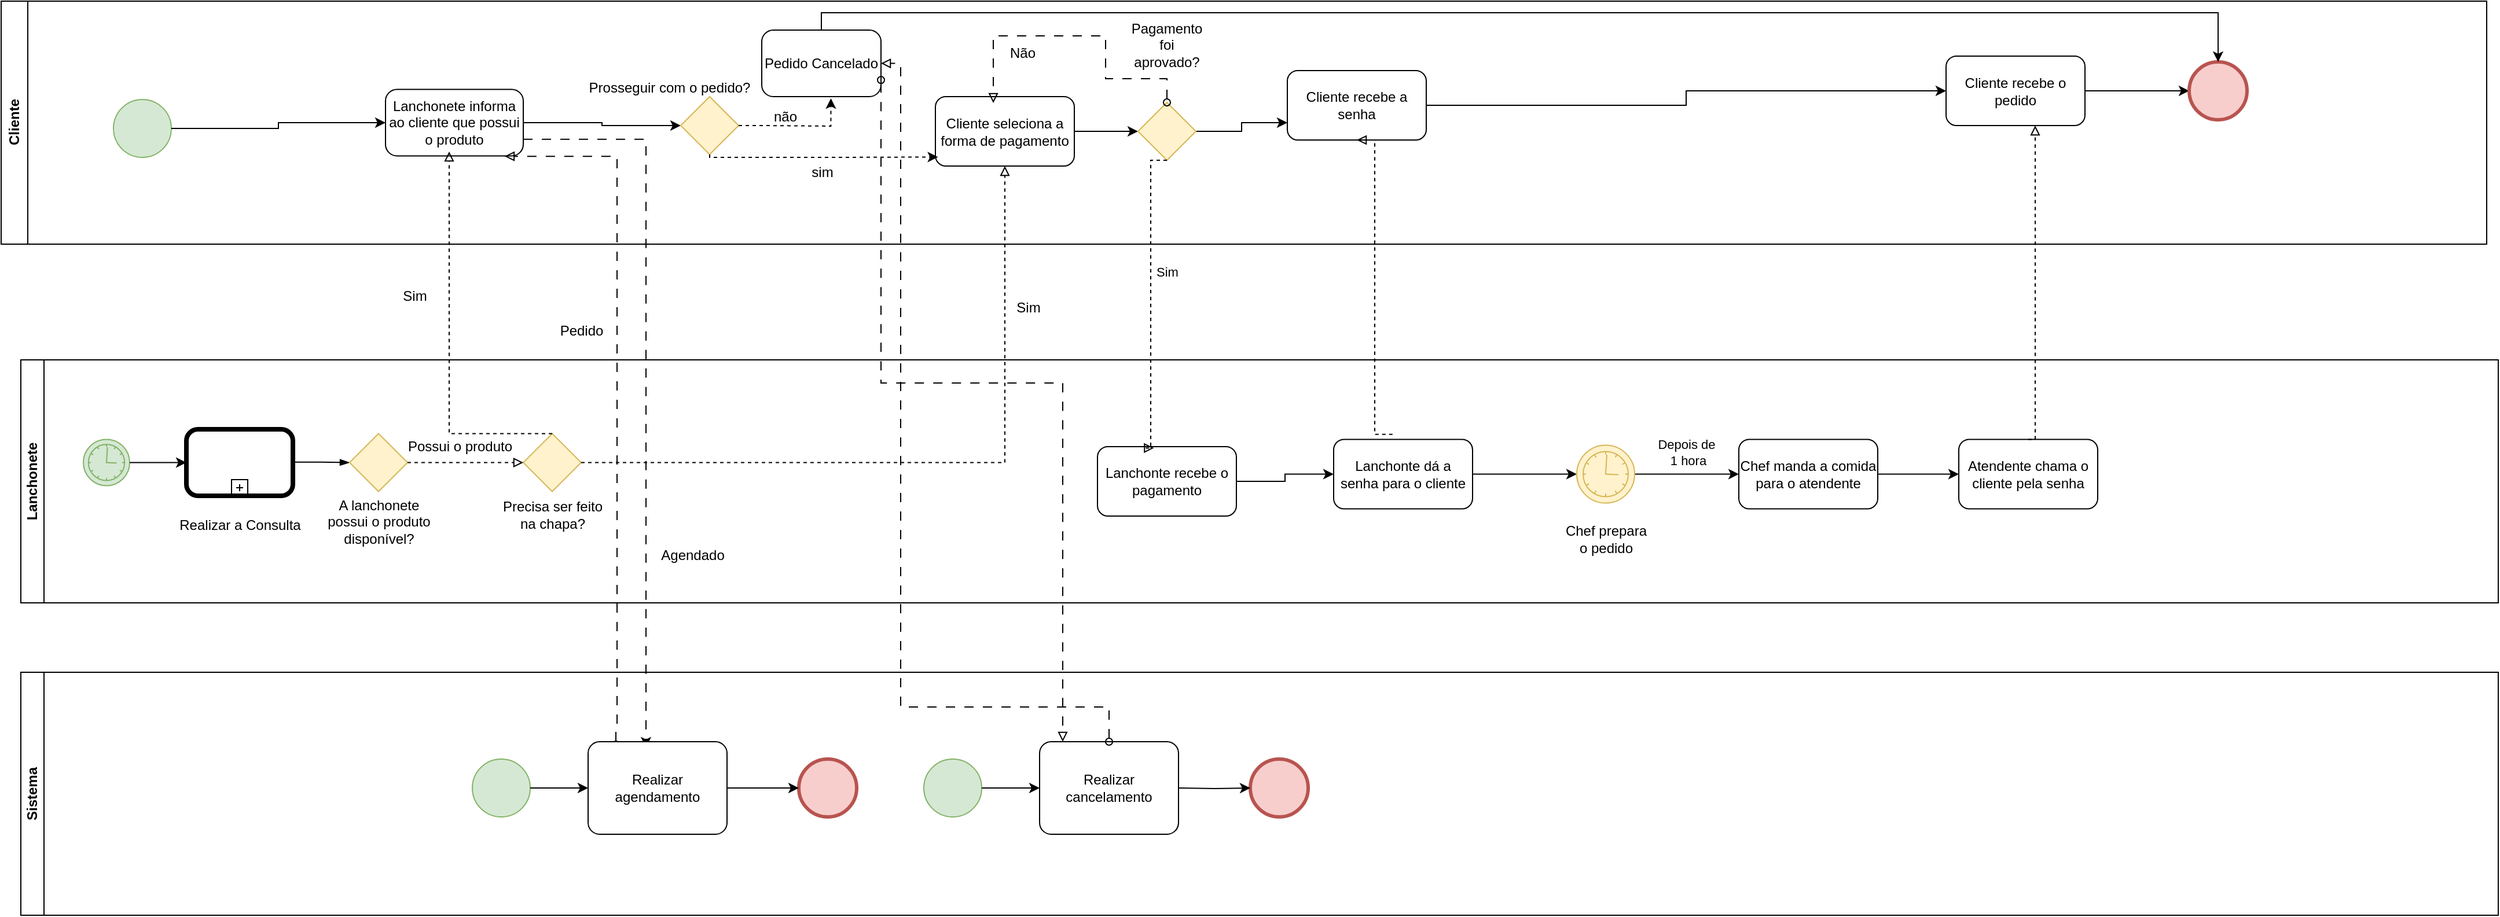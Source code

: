 <mxfile version="24.0.6" type="device" pages="4">
  <diagram name="Página-1" id="6oaQI1mKR9cjfr4mi8I-">
    <mxGraphModel dx="3695" dy="2733" grid="1" gridSize="10" guides="1" tooltips="1" connect="1" arrows="1" fold="1" page="1" pageScale="1" pageWidth="827" pageHeight="1169" background="#FFFFFF" math="0" shadow="0">
      <root>
        <mxCell id="0" />
        <mxCell id="1" parent="0" />
        <mxCell id="DTjWk3N54tqZmyoHTEr2-2" value="Cliente" style="swimlane;horizontal=0;whiteSpace=wrap;html=1;" parent="1" vertex="1">
          <mxGeometry x="-827" y="-390" width="2147" height="210" as="geometry" />
        </mxCell>
        <mxCell id="FYHLgp9_xQtFy7XAi3ml-9" value="" style="points=[[0.145,0.145,0],[0.5,0,0],[0.855,0.145,0],[1,0.5,0],[0.855,0.855,0],[0.5,1,0],[0.145,0.855,0],[0,0.5,0]];shape=mxgraph.bpmn.event;html=1;verticalLabelPosition=bottom;labelBackgroundColor=#ffffff;verticalAlign=top;align=center;perimeter=ellipsePerimeter;outlineConnect=0;aspect=fixed;outline=standard;symbol=general;fillColor=#d5e8d4;strokeColor=#82b366;" parent="DTjWk3N54tqZmyoHTEr2-2" vertex="1">
          <mxGeometry x="97" y="85" width="50" height="50" as="geometry" />
        </mxCell>
        <mxCell id="GW3WumaHVSH6HeR5cYXl-45" style="edgeStyle=orthogonalEdgeStyle;rounded=0;orthogonalLoop=1;jettySize=auto;html=1;entryX=0;entryY=0.5;entryDx=0;entryDy=0;" edge="1" parent="DTjWk3N54tqZmyoHTEr2-2" source="Djy27bFoyrntST6zhLuX-1" target="GW3WumaHVSH6HeR5cYXl-44">
          <mxGeometry relative="1" as="geometry" />
        </mxCell>
        <mxCell id="Djy27bFoyrntST6zhLuX-1" value="Lanchonete informa ao cliente que possui o produto" style="points=[[0.25,0,0],[0.5,0,0],[0.75,0,0],[1,0.25,0],[1,0.5,0],[1,0.75,0],[0.75,1,0],[0.5,1,0],[0.25,1,0],[0,0.75,0],[0,0.5,0],[0,0.25,0]];shape=mxgraph.bpmn.task;whiteSpace=wrap;rectStyle=rounded;size=10;html=1;container=1;expand=0;collapsible=0;taskMarker=abstract;" parent="DTjWk3N54tqZmyoHTEr2-2" vertex="1">
          <mxGeometry x="332" y="76.25" width="119" height="57.5" as="geometry" />
        </mxCell>
        <mxCell id="v5PwdFGo5ate-M4-xqCf-30" style="edgeStyle=orthogonalEdgeStyle;rounded=0;orthogonalLoop=1;jettySize=auto;html=1;exitX=1;exitY=0.5;exitDx=0;exitDy=0;entryX=0;entryY=0.5;entryDx=0;entryDy=0;" parent="DTjWk3N54tqZmyoHTEr2-2" source="v5PwdFGo5ate-M4-xqCf-26" target="v5PwdFGo5ate-M4-xqCf-28" edge="1">
          <mxGeometry relative="1" as="geometry" />
        </mxCell>
        <mxCell id="v5PwdFGo5ate-M4-xqCf-26" value="Cliente seleciona a forma de pagamento" style="rounded=1;whiteSpace=wrap;html=1;" parent="DTjWk3N54tqZmyoHTEr2-2" vertex="1">
          <mxGeometry x="807" y="82.5" width="120" height="60" as="geometry" />
        </mxCell>
        <mxCell id="v5PwdFGo5ate-M4-xqCf-58" style="edgeStyle=orthogonalEdgeStyle;rounded=0;orthogonalLoop=1;jettySize=auto;html=1;exitX=1;exitY=0.5;exitDx=0;exitDy=0;entryX=0;entryY=0.75;entryDx=0;entryDy=0;" parent="DTjWk3N54tqZmyoHTEr2-2" source="v5PwdFGo5ate-M4-xqCf-28" target="v5PwdFGo5ate-M4-xqCf-44" edge="1">
          <mxGeometry relative="1" as="geometry" />
        </mxCell>
        <mxCell id="v5PwdFGo5ate-M4-xqCf-28" value="" style="rhombus;whiteSpace=wrap;html=1;fillColor=#fff2cc;strokeColor=#d6b656;" parent="DTjWk3N54tqZmyoHTEr2-2" vertex="1">
          <mxGeometry x="982" y="87.5" width="50" height="50" as="geometry" />
        </mxCell>
        <mxCell id="v5PwdFGo5ate-M4-xqCf-29" value="Pagamento foi aprovado?" style="text;html=1;align=center;verticalAlign=middle;whiteSpace=wrap;rounded=0;" parent="DTjWk3N54tqZmyoHTEr2-2" vertex="1">
          <mxGeometry x="977" y="22.5" width="60" height="30" as="geometry" />
        </mxCell>
        <mxCell id="Djy27bFoyrntST6zhLuX-5" value="Não" style="text;html=1;align=center;verticalAlign=middle;resizable=0;points=[];autosize=1;strokeColor=none;fillColor=none;" parent="DTjWk3N54tqZmyoHTEr2-2" vertex="1">
          <mxGeometry x="857" y="30" width="50" height="30" as="geometry" />
        </mxCell>
        <mxCell id="v5PwdFGo5ate-M4-xqCf-57" style="edgeStyle=orthogonalEdgeStyle;rounded=0;orthogonalLoop=1;jettySize=auto;html=1;exitX=1;exitY=0.5;exitDx=0;exitDy=0;entryX=0;entryY=0.5;entryDx=0;entryDy=0;" parent="DTjWk3N54tqZmyoHTEr2-2" source="v5PwdFGo5ate-M4-xqCf-44" target="v5PwdFGo5ate-M4-xqCf-54" edge="1">
          <mxGeometry relative="1" as="geometry" />
        </mxCell>
        <mxCell id="v5PwdFGo5ate-M4-xqCf-44" value="Cliente recebe a senha" style="rounded=1;whiteSpace=wrap;html=1;" parent="DTjWk3N54tqZmyoHTEr2-2" vertex="1">
          <mxGeometry x="1111" y="60" width="120" height="60" as="geometry" />
        </mxCell>
        <mxCell id="v5PwdFGo5ate-M4-xqCf-56" value="" style="edgeStyle=orthogonalEdgeStyle;rounded=0;orthogonalLoop=1;jettySize=auto;html=1;" parent="DTjWk3N54tqZmyoHTEr2-2" source="v5PwdFGo5ate-M4-xqCf-54" target="v5PwdFGo5ate-M4-xqCf-55" edge="1">
          <mxGeometry relative="1" as="geometry" />
        </mxCell>
        <mxCell id="v5PwdFGo5ate-M4-xqCf-54" value="Cliente recebe o pedido" style="rounded=1;whiteSpace=wrap;html=1;" parent="DTjWk3N54tqZmyoHTEr2-2" vertex="1">
          <mxGeometry x="1680" y="47.5" width="120" height="60" as="geometry" />
        </mxCell>
        <mxCell id="v5PwdFGo5ate-M4-xqCf-55" value="" style="points=[[0.145,0.145,0],[0.5,0,0],[0.855,0.145,0],[1,0.5,0],[0.855,0.855,0],[0.5,1,0],[0.145,0.855,0],[0,0.5,0]];shape=mxgraph.bpmn.event;html=1;verticalLabelPosition=bottom;labelBackgroundColor=#ffffff;verticalAlign=top;align=center;perimeter=ellipsePerimeter;outlineConnect=0;aspect=fixed;outline=end;symbol=terminate2;fillColor=#f8cecc;strokeColor=#b85450;" parent="DTjWk3N54tqZmyoHTEr2-2" vertex="1">
          <mxGeometry x="1890" y="52.5" width="50" height="50" as="geometry" />
        </mxCell>
        <mxCell id="v5PwdFGo5ate-M4-xqCf-71" style="edgeStyle=orthogonalEdgeStyle;rounded=0;orthogonalLoop=1;jettySize=auto;html=1;exitX=0.5;exitY=1;exitDx=0;exitDy=0;exitPerimeter=0;" parent="DTjWk3N54tqZmyoHTEr2-2" edge="1">
          <mxGeometry relative="1" as="geometry">
            <mxPoint x="421.5" y="137.5" as="sourcePoint" />
            <mxPoint x="421.5" y="137.5" as="targetPoint" />
          </mxGeometry>
        </mxCell>
        <mxCell id="GW3WumaHVSH6HeR5cYXl-25" style="edgeStyle=orthogonalEdgeStyle;rounded=0;orthogonalLoop=1;jettySize=auto;html=1;entryX=0;entryY=0.5;entryDx=0;entryDy=0;entryPerimeter=0;" edge="1" parent="DTjWk3N54tqZmyoHTEr2-2" source="FYHLgp9_xQtFy7XAi3ml-9" target="Djy27bFoyrntST6zhLuX-1">
          <mxGeometry relative="1" as="geometry" />
        </mxCell>
        <mxCell id="GW3WumaHVSH6HeR5cYXl-41" style="edgeStyle=orthogonalEdgeStyle;rounded=0;orthogonalLoop=1;jettySize=auto;html=1;exitX=0.5;exitY=0;exitDx=0;exitDy=0;entryX=0.417;entryY=0.092;entryDx=0;entryDy=0;entryPerimeter=0;endArrow=block;endFill=0;dashed=1;dashPattern=8 8;startArrow=oval;startFill=0;" edge="1" parent="DTjWk3N54tqZmyoHTEr2-2" source="v5PwdFGo5ate-M4-xqCf-28" target="v5PwdFGo5ate-M4-xqCf-26">
          <mxGeometry relative="1" as="geometry">
            <Array as="points">
              <mxPoint x="1007" y="67" />
              <mxPoint x="954" y="67" />
              <mxPoint x="954" y="30" />
              <mxPoint x="857" y="30" />
            </Array>
          </mxGeometry>
        </mxCell>
        <mxCell id="GW3WumaHVSH6HeR5cYXl-55" style="edgeStyle=orthogonalEdgeStyle;rounded=0;orthogonalLoop=1;jettySize=auto;html=1;" edge="1" parent="DTjWk3N54tqZmyoHTEr2-2" source="GW3WumaHVSH6HeR5cYXl-42" target="v5PwdFGo5ate-M4-xqCf-55">
          <mxGeometry relative="1" as="geometry">
            <Array as="points">
              <mxPoint x="708" y="10" />
              <mxPoint x="1915" y="10" />
            </Array>
          </mxGeometry>
        </mxCell>
        <mxCell id="GW3WumaHVSH6HeR5cYXl-42" value="Pedido Cancelado" style="points=[[0.25,0,0],[0.5,0,0],[0.75,0,0],[1,0.25,0],[1,0.5,0],[1,0.75,0],[0.75,1,0],[0.5,1,0],[0.25,1,0],[0,0.75,0],[0,0.5,0],[0,0.25,0]];shape=mxgraph.bpmn.task;whiteSpace=wrap;rectStyle=rounded;size=10;html=1;container=1;expand=0;collapsible=0;taskMarker=abstract;" vertex="1" parent="DTjWk3N54tqZmyoHTEr2-2">
          <mxGeometry x="657" y="25" width="103" height="57.5" as="geometry" />
        </mxCell>
        <mxCell id="GW3WumaHVSH6HeR5cYXl-44" value="" style="rhombus;whiteSpace=wrap;html=1;fillColor=#fff2cc;strokeColor=#d6b656;" vertex="1" parent="DTjWk3N54tqZmyoHTEr2-2">
          <mxGeometry x="587" y="82.5" width="50" height="50" as="geometry" />
        </mxCell>
        <mxCell id="GW3WumaHVSH6HeR5cYXl-46" value="Prosseguir com o pedido?" style="text;html=1;align=center;verticalAlign=middle;resizable=0;points=[];autosize=1;strokeColor=none;fillColor=none;" vertex="1" parent="DTjWk3N54tqZmyoHTEr2-2">
          <mxGeometry x="497" y="60" width="160" height="30" as="geometry" />
        </mxCell>
        <mxCell id="GW3WumaHVSH6HeR5cYXl-48" style="edgeStyle=orthogonalEdgeStyle;rounded=0;orthogonalLoop=1;jettySize=auto;html=1;entryX=0.58;entryY=1.026;entryDx=0;entryDy=0;entryPerimeter=0;dashed=1;" edge="1" parent="DTjWk3N54tqZmyoHTEr2-2" source="GW3WumaHVSH6HeR5cYXl-44" target="GW3WumaHVSH6HeR5cYXl-42">
          <mxGeometry relative="1" as="geometry">
            <Array as="points">
              <mxPoint x="657" y="108" />
              <mxPoint x="717" y="108" />
            </Array>
          </mxGeometry>
        </mxCell>
        <mxCell id="GW3WumaHVSH6HeR5cYXl-50" style="edgeStyle=orthogonalEdgeStyle;rounded=0;orthogonalLoop=1;jettySize=auto;html=1;entryX=0.019;entryY=0.87;entryDx=0;entryDy=0;entryPerimeter=0;dashed=1;" edge="1" parent="DTjWk3N54tqZmyoHTEr2-2" source="GW3WumaHVSH6HeR5cYXl-44" target="v5PwdFGo5ate-M4-xqCf-26">
          <mxGeometry relative="1" as="geometry">
            <Array as="points">
              <mxPoint x="612" y="135" />
              <mxPoint x="722" y="135" />
            </Array>
          </mxGeometry>
        </mxCell>
        <mxCell id="GW3WumaHVSH6HeR5cYXl-51" value="sim" style="text;html=1;align=center;verticalAlign=middle;resizable=0;points=[];autosize=1;strokeColor=none;fillColor=none;" vertex="1" parent="DTjWk3N54tqZmyoHTEr2-2">
          <mxGeometry x="688.5" y="132.5" width="40" height="30" as="geometry" />
        </mxCell>
        <mxCell id="GW3WumaHVSH6HeR5cYXl-52" value="não" style="text;html=1;align=center;verticalAlign=middle;resizable=0;points=[];autosize=1;strokeColor=none;fillColor=none;" vertex="1" parent="DTjWk3N54tqZmyoHTEr2-2">
          <mxGeometry x="657" y="85" width="40" height="30" as="geometry" />
        </mxCell>
        <mxCell id="FYHLgp9_xQtFy7XAi3ml-3" value="Lanchonete" style="swimlane;startSize=20;horizontal=0;html=1;whiteSpace=wrap;" parent="1" vertex="1">
          <mxGeometry x="-810" y="-80" width="2140" height="210" as="geometry" />
        </mxCell>
        <mxCell id="v5PwdFGo5ate-M4-xqCf-7" value="" style="points=[[0.25,0,0],[0.5,0,0],[0.75,0,0],[1,0.25,0],[1,0.5,0],[1,0.75,0],[0.75,1,0],[0.5,1,0],[0.25,1,0],[0,0.75,0],[0,0.5,0],[0,0.25,0]];shape=mxgraph.bpmn.task;whiteSpace=wrap;rectStyle=rounded;size=10;html=1;container=1;expand=0;collapsible=0;bpmnShapeType=call;isLoopSub=1;" parent="FYHLgp9_xQtFy7XAi3ml-3" vertex="1">
          <mxGeometry x="143" y="60" width="92" height="57.5" as="geometry" />
        </mxCell>
        <mxCell id="FYHLgp9_xQtFy7XAi3ml-15" value="Realizar a Consulta&lt;div&gt;&lt;br&gt;&lt;/div&gt;" style="text;html=1;align=center;verticalAlign=middle;resizable=0;points=[];autosize=1;strokeColor=none;fillColor=none;" parent="FYHLgp9_xQtFy7XAi3ml-3" vertex="1">
          <mxGeometry x="124" y="130" width="130" height="40" as="geometry" />
        </mxCell>
        <mxCell id="v5PwdFGo5ate-M4-xqCf-17" value="" style="points=[[0.145,0.145,0],[0.5,0,0],[0.855,0.145,0],[1,0.5,0],[0.855,0.855,0],[0.5,1,0],[0.145,0.855,0],[0,0.5,0]];shape=mxgraph.bpmn.event;html=1;verticalLabelPosition=bottom;labelBackgroundColor=#ffffff;verticalAlign=top;align=center;perimeter=ellipsePerimeter;outlineConnect=0;aspect=fixed;outline=standard;symbol=timer;fillColor=#d5e8d4;strokeColor=#82b366;" parent="FYHLgp9_xQtFy7XAi3ml-3" vertex="1">
          <mxGeometry x="54" y="68.75" width="40" height="40" as="geometry" />
        </mxCell>
        <mxCell id="v5PwdFGo5ate-M4-xqCf-18" style="edgeStyle=orthogonalEdgeStyle;rounded=0;orthogonalLoop=1;jettySize=auto;html=1;exitX=1;exitY=0.5;exitDx=0;exitDy=0;exitPerimeter=0;entryX=0;entryY=0.5;entryDx=0;entryDy=0;entryPerimeter=0;" parent="FYHLgp9_xQtFy7XAi3ml-3" source="v5PwdFGo5ate-M4-xqCf-17" target="v5PwdFGo5ate-M4-xqCf-7" edge="1">
          <mxGeometry relative="1" as="geometry" />
        </mxCell>
        <mxCell id="FYHLgp9_xQtFy7XAi3ml-20" value="" style="edgeStyle=elbowEdgeStyle;fontSize=12;html=1;endArrow=blockThin;endFill=1;rounded=0;entryX=0;entryY=0.5;entryDx=0;entryDy=0;" parent="FYHLgp9_xQtFy7XAi3ml-3" target="CYMDNg2Nh_U5zGZPsCbC-1" edge="1">
          <mxGeometry width="160" relative="1" as="geometry">
            <mxPoint x="234" y="88.43" as="sourcePoint" />
            <mxPoint x="304" y="90" as="targetPoint" />
          </mxGeometry>
        </mxCell>
        <mxCell id="CYMDNg2Nh_U5zGZPsCbC-1" value="" style="rhombus;whiteSpace=wrap;html=1;fillColor=#fff2cc;strokeColor=#d6b656;" parent="FYHLgp9_xQtFy7XAi3ml-3" vertex="1">
          <mxGeometry x="284" y="63.75" width="50" height="50" as="geometry" />
        </mxCell>
        <mxCell id="v5PwdFGo5ate-M4-xqCf-24" value="A lanchonete possui o produto disponível?" style="text;html=1;align=center;verticalAlign=middle;whiteSpace=wrap;rounded=0;" parent="FYHLgp9_xQtFy7XAi3ml-3" vertex="1">
          <mxGeometry x="258.5" y="120" width="101" height="40" as="geometry" />
        </mxCell>
        <mxCell id="v5PwdFGo5ate-M4-xqCf-43" value="" style="edgeStyle=orthogonalEdgeStyle;rounded=0;orthogonalLoop=1;jettySize=auto;html=1;" parent="FYHLgp9_xQtFy7XAi3ml-3" source="v5PwdFGo5ate-M4-xqCf-31" target="v5PwdFGo5ate-M4-xqCf-42" edge="1">
          <mxGeometry relative="1" as="geometry" />
        </mxCell>
        <mxCell id="v5PwdFGo5ate-M4-xqCf-31" value="Lanchonte recebe o pagamento" style="rounded=1;whiteSpace=wrap;html=1;" parent="FYHLgp9_xQtFy7XAi3ml-3" vertex="1">
          <mxGeometry x="930" y="75" width="120" height="60" as="geometry" />
        </mxCell>
        <mxCell id="v5PwdFGo5ate-M4-xqCf-47" value="" style="edgeStyle=orthogonalEdgeStyle;rounded=0;orthogonalLoop=1;jettySize=auto;html=1;" parent="FYHLgp9_xQtFy7XAi3ml-3" source="v5PwdFGo5ate-M4-xqCf-42" target="v5PwdFGo5ate-M4-xqCf-46" edge="1">
          <mxGeometry relative="1" as="geometry" />
        </mxCell>
        <mxCell id="v5PwdFGo5ate-M4-xqCf-42" value="Lanchonte dá a senha para o cliente" style="rounded=1;whiteSpace=wrap;html=1;" parent="FYHLgp9_xQtFy7XAi3ml-3" vertex="1">
          <mxGeometry x="1134" y="68.75" width="120" height="60" as="geometry" />
        </mxCell>
        <mxCell id="v5PwdFGo5ate-M4-xqCf-62" style="edgeStyle=orthogonalEdgeStyle;rounded=0;orthogonalLoop=1;jettySize=auto;html=1;exitX=1;exitY=0.5;exitDx=0;exitDy=0;exitPerimeter=0;entryX=0;entryY=0.5;entryDx=0;entryDy=0;" parent="FYHLgp9_xQtFy7XAi3ml-3" source="v5PwdFGo5ate-M4-xqCf-46" target="v5PwdFGo5ate-M4-xqCf-49" edge="1">
          <mxGeometry relative="1" as="geometry" />
        </mxCell>
        <mxCell id="v5PwdFGo5ate-M4-xqCf-63" value="Depois de&amp;nbsp;&lt;div&gt;1 hora&lt;/div&gt;" style="edgeLabel;html=1;align=center;verticalAlign=middle;resizable=0;points=[];" parent="v5PwdFGo5ate-M4-xqCf-62" connectable="0" vertex="1">
          <mxGeometry x="0.069" y="-1" relative="1" as="geometry">
            <mxPoint x="-2" y="-20" as="offset" />
          </mxGeometry>
        </mxCell>
        <mxCell id="v5PwdFGo5ate-M4-xqCf-46" value="" style="points=[[0.145,0.145,0],[0.5,0,0],[0.855,0.145,0],[1,0.5,0],[0.855,0.855,0],[0.5,1,0],[0.145,0.855,0],[0,0.5,0]];shape=mxgraph.bpmn.event;html=1;verticalLabelPosition=bottom;labelBackgroundColor=#ffffff;verticalAlign=top;align=center;perimeter=ellipsePerimeter;outlineConnect=0;aspect=fixed;outline=standard;symbol=timer;fillColor=#fff2cc;strokeColor=#d6b656;" parent="FYHLgp9_xQtFy7XAi3ml-3" vertex="1">
          <mxGeometry x="1344" y="73.75" width="50" height="50" as="geometry" />
        </mxCell>
        <mxCell id="Djy27bFoyrntST6zhLuX-10" value="" style="rhombus;whiteSpace=wrap;html=1;fillColor=#fff2cc;strokeColor=#d6b656;" parent="FYHLgp9_xQtFy7XAi3ml-3" vertex="1">
          <mxGeometry x="434" y="63.75" width="50" height="50" as="geometry" />
        </mxCell>
        <mxCell id="v5PwdFGo5ate-M4-xqCf-48" value="Chef prepara o pedido" style="text;html=1;align=center;verticalAlign=middle;whiteSpace=wrap;rounded=0;" parent="FYHLgp9_xQtFy7XAi3ml-3" vertex="1">
          <mxGeometry x="1328.5" y="140" width="81" height="30" as="geometry" />
        </mxCell>
        <mxCell id="v5PwdFGo5ate-M4-xqCf-25" value="" style="edgeStyle=elbowEdgeStyle;fontSize=12;html=1;endFill=0;startFill=0;endSize=6;startSize=6;dashed=1;endArrow=block;startArrow=none;rounded=0;entryX=0;entryY=0.5;entryDx=0;entryDy=0;exitX=1;exitY=0.5;exitDx=0;exitDy=0;" parent="FYHLgp9_xQtFy7XAi3ml-3" source="CYMDNg2Nh_U5zGZPsCbC-1" target="Djy27bFoyrntST6zhLuX-10" edge="1">
          <mxGeometry width="160" relative="1" as="geometry">
            <mxPoint x="304" y="30" as="sourcePoint" />
            <mxPoint x="294" y="123" as="targetPoint" />
            <Array as="points">
              <mxPoint x="374" y="80" />
            </Array>
          </mxGeometry>
        </mxCell>
        <mxCell id="Djy27bFoyrntST6zhLuX-2" value="Possui o produto" style="text;html=1;align=center;verticalAlign=middle;resizable=0;points=[];autosize=1;strokeColor=none;fillColor=none;" parent="FYHLgp9_xQtFy7XAi3ml-3" vertex="1">
          <mxGeometry x="324" y="60" width="110" height="30" as="geometry" />
        </mxCell>
        <mxCell id="v5PwdFGo5ate-M4-xqCf-52" value="" style="edgeStyle=orthogonalEdgeStyle;rounded=0;orthogonalLoop=1;jettySize=auto;html=1;" parent="FYHLgp9_xQtFy7XAi3ml-3" source="v5PwdFGo5ate-M4-xqCf-49" target="v5PwdFGo5ate-M4-xqCf-51" edge="1">
          <mxGeometry relative="1" as="geometry" />
        </mxCell>
        <mxCell id="v5PwdFGo5ate-M4-xqCf-49" value="Chef manda a comida para o atendente" style="rounded=1;whiteSpace=wrap;html=1;" parent="FYHLgp9_xQtFy7XAi3ml-3" vertex="1">
          <mxGeometry x="1484" y="68.75" width="120" height="60" as="geometry" />
        </mxCell>
        <mxCell id="v5PwdFGo5ate-M4-xqCf-51" value="Atendente chama o cliente pela senha" style="whiteSpace=wrap;html=1;rounded=1;" parent="FYHLgp9_xQtFy7XAi3ml-3" vertex="1">
          <mxGeometry x="1674" y="68.75" width="120" height="60" as="geometry" />
        </mxCell>
        <mxCell id="Djy27bFoyrntST6zhLuX-11" value="Precisa ser feito&lt;div&gt;na chapa?&lt;/div&gt;" style="text;html=1;align=center;verticalAlign=middle;resizable=0;points=[];autosize=1;strokeColor=none;fillColor=none;" parent="FYHLgp9_xQtFy7XAi3ml-3" vertex="1">
          <mxGeometry x="404" y="113.75" width="110" height="40" as="geometry" />
        </mxCell>
        <mxCell id="GW3WumaHVSH6HeR5cYXl-35" value="Agendado" style="text;html=1;align=center;verticalAlign=middle;resizable=0;points=[];autosize=1;strokeColor=none;fillColor=none;" vertex="1" parent="FYHLgp9_xQtFy7XAi3ml-3">
          <mxGeometry x="540" y="153.75" width="80" height="30" as="geometry" />
        </mxCell>
        <mxCell id="GW3WumaHVSH6HeR5cYXl-33" style="edgeStyle=orthogonalEdgeStyle;rounded=0;orthogonalLoop=1;jettySize=auto;html=1;entryX=0.865;entryY=1.006;entryDx=0;entryDy=0;entryPerimeter=0;dashed=1;dashPattern=8 8;endArrow=block;endFill=0;startArrow=oval;startFill=0;exitX=0.35;exitY=-0.031;exitDx=0;exitDy=0;exitPerimeter=0;" edge="1" parent="FYHLgp9_xQtFy7XAi3ml-3" target="Djy27bFoyrntST6zhLuX-1">
          <mxGeometry relative="1" as="geometry">
            <mxPoint x="514" y="332.52" as="sourcePoint" />
            <mxPoint x="514.5" y="-170" as="targetPoint" />
            <Array as="points">
              <mxPoint x="514" y="315" />
              <mxPoint x="515" y="315" />
              <mxPoint x="515" y="-176" />
            </Array>
          </mxGeometry>
        </mxCell>
        <mxCell id="GW3WumaHVSH6HeR5cYXl-32" style="edgeStyle=orthogonalEdgeStyle;rounded=0;orthogonalLoop=1;jettySize=auto;html=1;entryX=0.75;entryY=0;entryDx=0;entryDy=0;entryPerimeter=0;exitX=1;exitY=0.75;exitDx=0;exitDy=0;exitPerimeter=0;dashed=1;dashPattern=8 8;" edge="1" parent="FYHLgp9_xQtFy7XAi3ml-3" source="Djy27bFoyrntST6zhLuX-1">
          <mxGeometry relative="1" as="geometry">
            <mxPoint x="540.0" y="-170" as="sourcePoint" />
            <mxPoint x="540" y="335" as="targetPoint" />
            <Array as="points">
              <mxPoint x="540" y="-191" />
            </Array>
          </mxGeometry>
        </mxCell>
        <mxCell id="v5PwdFGo5ate-M4-xqCf-45" value="" style="edgeStyle=elbowEdgeStyle;fontSize=12;html=1;endFill=0;startFill=0;endSize=6;startSize=6;dashed=1;endArrow=block;startArrow=none;rounded=0;exitX=0.424;exitY=-0.073;exitDx=0;exitDy=0;exitPerimeter=0;entryX=0.5;entryY=1;entryDx=0;entryDy=0;" parent="1" source="v5PwdFGo5ate-M4-xqCf-42" target="v5PwdFGo5ate-M4-xqCf-44" edge="1">
          <mxGeometry width="160" relative="1" as="geometry">
            <mxPoint x="1172" y="-260" as="sourcePoint" />
            <mxPoint x="1210" y="-250" as="targetPoint" />
            <Array as="points" />
          </mxGeometry>
        </mxCell>
        <mxCell id="Djy27bFoyrntST6zhLuX-13" value="" style="edgeStyle=elbowEdgeStyle;fontSize=12;html=1;endFill=0;startFill=0;endSize=6;startSize=6;dashed=1;endArrow=block;startArrow=none;rounded=0;exitX=0.5;exitY=0;exitDx=0;exitDy=0;" parent="1" source="Djy27bFoyrntST6zhLuX-10" edge="1">
          <mxGeometry width="160" relative="1" as="geometry">
            <mxPoint x="360" y="19" as="sourcePoint" />
            <mxPoint x="-440" y="-260" as="targetPoint" />
            <Array as="points">
              <mxPoint x="-440" y="-140" />
              <mxPoint x="440" y="-130" />
            </Array>
          </mxGeometry>
        </mxCell>
        <mxCell id="v5PwdFGo5ate-M4-xqCf-53" value="" style="edgeStyle=elbowEdgeStyle;fontSize=12;html=1;endFill=0;startFill=0;endSize=6;startSize=6;dashed=1;endArrow=block;startArrow=none;rounded=0;exitX=0.5;exitY=0;exitDx=0;exitDy=0;" parent="1" source="v5PwdFGo5ate-M4-xqCf-51" target="v5PwdFGo5ate-M4-xqCf-54" edge="1">
          <mxGeometry width="160" relative="1" as="geometry">
            <mxPoint x="1772" y="-190" as="sourcePoint" />
            <mxPoint x="1770" y="-280" as="targetPoint" />
            <Array as="points">
              <mxPoint x="930" y="-130" />
            </Array>
          </mxGeometry>
        </mxCell>
        <mxCell id="Djy27bFoyrntST6zhLuX-16" value="" style="edgeStyle=elbowEdgeStyle;fontSize=12;html=1;endFill=0;startFill=0;endSize=6;startSize=6;dashed=1;endArrow=block;startArrow=none;rounded=0;exitX=1;exitY=0.5;exitDx=0;exitDy=0;entryX=0.5;entryY=1;entryDx=0;entryDy=0;" parent="1" source="Djy27bFoyrntST6zhLuX-10" target="v5PwdFGo5ate-M4-xqCf-26" edge="1">
          <mxGeometry width="160" relative="1" as="geometry">
            <mxPoint x="335" y="-6" as="sourcePoint" />
            <mxPoint x="790" y="-250" as="targetPoint" />
            <Array as="points">
              <mxPoint x="40" y="-110" />
            </Array>
          </mxGeometry>
        </mxCell>
        <mxCell id="Djy27bFoyrntST6zhLuX-17" value="Sim" style="text;html=1;align=center;verticalAlign=middle;resizable=0;points=[];autosize=1;strokeColor=none;fillColor=none;" parent="1" vertex="1">
          <mxGeometry x="-490" y="-150" width="40" height="30" as="geometry" />
        </mxCell>
        <mxCell id="Djy27bFoyrntST6zhLuX-18" value="Sim" style="text;html=1;align=center;verticalAlign=middle;resizable=0;points=[];autosize=1;strokeColor=none;fillColor=none;" parent="1" vertex="1">
          <mxGeometry x="40" y="-140" width="40" height="30" as="geometry" />
        </mxCell>
        <mxCell id="v5PwdFGo5ate-M4-xqCf-67" value="" style="edgeStyle=elbowEdgeStyle;fontSize=12;html=1;endFill=0;startFill=0;endSize=6;startSize=6;dashed=1;endArrow=block;startArrow=none;rounded=0;exitX=0.5;exitY=1;exitDx=0;exitDy=0;entryX=0.406;entryY=0.02;entryDx=0;entryDy=0;entryPerimeter=0;" parent="1" source="v5PwdFGo5ate-M4-xqCf-28" target="v5PwdFGo5ate-M4-xqCf-31" edge="1">
          <mxGeometry width="160" relative="1" as="geometry">
            <mxPoint x="282" y="-230" as="sourcePoint" />
            <mxPoint x="170" y="-120" as="targetPoint" />
            <Array as="points">
              <mxPoint x="166" y="-180" />
            </Array>
          </mxGeometry>
        </mxCell>
        <mxCell id="v5PwdFGo5ate-M4-xqCf-68" value="Sim" style="edgeLabel;html=1;align=center;verticalAlign=middle;resizable=0;points=[];" parent="v5PwdFGo5ate-M4-xqCf-67" connectable="0" vertex="1">
          <mxGeometry x="-0.185" y="4" relative="1" as="geometry">
            <mxPoint x="10" y="2" as="offset" />
          </mxGeometry>
        </mxCell>
        <mxCell id="GW3WumaHVSH6HeR5cYXl-1" value="Sistema" style="swimlane;startSize=20;horizontal=0;html=1;whiteSpace=wrap;" vertex="1" parent="1">
          <mxGeometry x="-810" y="190" width="2140" height="210" as="geometry" />
        </mxCell>
        <mxCell id="GW3WumaHVSH6HeR5cYXl-26" value="Realizar agendamento" style="points=[[0.25,0,0],[0.5,0,0],[0.75,0,0],[1,0.25,0],[1,0.5,0],[1,0.75,0],[0.75,1,0],[0.5,1,0],[0.25,1,0],[0,0.75,0],[0,0.5,0],[0,0.25,0]];shape=mxgraph.bpmn.task;whiteSpace=wrap;rectStyle=rounded;size=10;html=1;container=1;expand=0;collapsible=0;taskMarker=abstract;" vertex="1" parent="GW3WumaHVSH6HeR5cYXl-1">
          <mxGeometry x="490" y="60" width="120" height="80" as="geometry" />
        </mxCell>
        <mxCell id="GW3WumaHVSH6HeR5cYXl-27" value="" style="points=[[0.145,0.145,0],[0.5,0,0],[0.855,0.145,0],[1,0.5,0],[0.855,0.855,0],[0.5,1,0],[0.145,0.855,0],[0,0.5,0]];shape=mxgraph.bpmn.event;html=1;verticalLabelPosition=bottom;labelBackgroundColor=#ffffff;verticalAlign=top;align=center;perimeter=ellipsePerimeter;outlineConnect=0;aspect=fixed;outline=standard;symbol=general;fillColor=#d5e8d4;strokeColor=#82b366;" vertex="1" parent="GW3WumaHVSH6HeR5cYXl-1">
          <mxGeometry x="390" y="75" width="50" height="50" as="geometry" />
        </mxCell>
        <mxCell id="GW3WumaHVSH6HeR5cYXl-29" value="" style="points=[[0.145,0.145,0],[0.5,0,0],[0.855,0.145,0],[1,0.5,0],[0.855,0.855,0],[0.5,1,0],[0.145,0.855,0],[0,0.5,0]];shape=mxgraph.bpmn.event;html=1;verticalLabelPosition=bottom;labelBackgroundColor=#ffffff;verticalAlign=top;align=center;perimeter=ellipsePerimeter;outlineConnect=0;aspect=fixed;outline=end;symbol=terminate2;fillColor=#f8cecc;strokeColor=#b85450;" vertex="1" parent="GW3WumaHVSH6HeR5cYXl-1">
          <mxGeometry x="672" y="75" width="50" height="50" as="geometry" />
        </mxCell>
        <mxCell id="GW3WumaHVSH6HeR5cYXl-30" style="edgeStyle=orthogonalEdgeStyle;rounded=0;orthogonalLoop=1;jettySize=auto;html=1;exitX=1;exitY=0.5;exitDx=0;exitDy=0;exitPerimeter=0;entryX=0;entryY=0.5;entryDx=0;entryDy=0;entryPerimeter=0;" edge="1" parent="GW3WumaHVSH6HeR5cYXl-1" source="GW3WumaHVSH6HeR5cYXl-27" target="GW3WumaHVSH6HeR5cYXl-26">
          <mxGeometry relative="1" as="geometry" />
        </mxCell>
        <mxCell id="GW3WumaHVSH6HeR5cYXl-31" style="edgeStyle=orthogonalEdgeStyle;rounded=0;orthogonalLoop=1;jettySize=auto;html=1;exitX=1;exitY=0.5;exitDx=0;exitDy=0;exitPerimeter=0;entryX=0;entryY=0.5;entryDx=0;entryDy=0;entryPerimeter=0;" edge="1" parent="GW3WumaHVSH6HeR5cYXl-1" source="GW3WumaHVSH6HeR5cYXl-26" target="GW3WumaHVSH6HeR5cYXl-29">
          <mxGeometry relative="1" as="geometry" />
        </mxCell>
        <mxCell id="GW3WumaHVSH6HeR5cYXl-36" value="" style="points=[[0.145,0.145,0],[0.5,0,0],[0.855,0.145,0],[1,0.5,0],[0.855,0.855,0],[0.5,1,0],[0.145,0.855,0],[0,0.5,0]];shape=mxgraph.bpmn.event;html=1;verticalLabelPosition=bottom;labelBackgroundColor=#ffffff;verticalAlign=top;align=center;perimeter=ellipsePerimeter;outlineConnect=0;aspect=fixed;outline=standard;symbol=general;fillColor=#d5e8d4;strokeColor=#82b366;" vertex="1" parent="GW3WumaHVSH6HeR5cYXl-1">
          <mxGeometry x="780" y="75" width="50" height="50" as="geometry" />
        </mxCell>
        <mxCell id="GW3WumaHVSH6HeR5cYXl-37" value="" style="points=[[0.145,0.145,0],[0.5,0,0],[0.855,0.145,0],[1,0.5,0],[0.855,0.855,0],[0.5,1,0],[0.145,0.855,0],[0,0.5,0]];shape=mxgraph.bpmn.event;html=1;verticalLabelPosition=bottom;labelBackgroundColor=#ffffff;verticalAlign=top;align=center;perimeter=ellipsePerimeter;outlineConnect=0;aspect=fixed;outline=end;symbol=terminate2;fillColor=#f8cecc;strokeColor=#b85450;" vertex="1" parent="GW3WumaHVSH6HeR5cYXl-1">
          <mxGeometry x="1062" y="75" width="50" height="50" as="geometry" />
        </mxCell>
        <mxCell id="GW3WumaHVSH6HeR5cYXl-38" style="edgeStyle=orthogonalEdgeStyle;rounded=0;orthogonalLoop=1;jettySize=auto;html=1;exitX=1;exitY=0.5;exitDx=0;exitDy=0;exitPerimeter=0;entryX=0;entryY=0.5;entryDx=0;entryDy=0;entryPerimeter=0;" edge="1" parent="GW3WumaHVSH6HeR5cYXl-1" source="GW3WumaHVSH6HeR5cYXl-36">
          <mxGeometry relative="1" as="geometry">
            <mxPoint x="880" y="100" as="targetPoint" />
          </mxGeometry>
        </mxCell>
        <mxCell id="GW3WumaHVSH6HeR5cYXl-39" style="edgeStyle=orthogonalEdgeStyle;rounded=0;orthogonalLoop=1;jettySize=auto;html=1;exitX=1;exitY=0.5;exitDx=0;exitDy=0;exitPerimeter=0;entryX=0;entryY=0.5;entryDx=0;entryDy=0;entryPerimeter=0;" edge="1" parent="GW3WumaHVSH6HeR5cYXl-1" target="GW3WumaHVSH6HeR5cYXl-37">
          <mxGeometry relative="1" as="geometry">
            <mxPoint x="1000" y="100" as="sourcePoint" />
          </mxGeometry>
        </mxCell>
        <mxCell id="GW3WumaHVSH6HeR5cYXl-40" value="Realizar cancelamento" style="points=[[0.25,0,0],[0.5,0,0],[0.75,0,0],[1,0.25,0],[1,0.5,0],[1,0.75,0],[0.75,1,0],[0.5,1,0],[0.25,1,0],[0,0.75,0],[0,0.5,0],[0,0.25,0]];shape=mxgraph.bpmn.task;whiteSpace=wrap;rectStyle=rounded;size=10;html=1;container=1;expand=0;collapsible=0;taskMarker=abstract;" vertex="1" parent="GW3WumaHVSH6HeR5cYXl-1">
          <mxGeometry x="880" y="60" width="120" height="80" as="geometry" />
        </mxCell>
        <mxCell id="GW3WumaHVSH6HeR5cYXl-34" value="Pedido" style="text;html=1;align=center;verticalAlign=middle;resizable=0;points=[];autosize=1;strokeColor=none;fillColor=none;" vertex="1" parent="1">
          <mxGeometry x="-356" y="-120" width="60" height="30" as="geometry" />
        </mxCell>
        <mxCell id="GW3WumaHVSH6HeR5cYXl-53" style="edgeStyle=orthogonalEdgeStyle;rounded=0;orthogonalLoop=1;jettySize=auto;html=1;entryX=1;entryY=0.5;entryDx=0;entryDy=0;entryPerimeter=0;dashed=1;dashPattern=8 8;startArrow=oval;startFill=0;endArrow=block;endFill=0;" edge="1" parent="1" source="GW3WumaHVSH6HeR5cYXl-40" target="GW3WumaHVSH6HeR5cYXl-42">
          <mxGeometry relative="1" as="geometry">
            <Array as="points">
              <mxPoint x="130" y="220" />
              <mxPoint x="-50" y="220" />
              <mxPoint x="-50" y="-336" />
            </Array>
          </mxGeometry>
        </mxCell>
        <mxCell id="GW3WumaHVSH6HeR5cYXl-54" style="edgeStyle=orthogonalEdgeStyle;rounded=0;orthogonalLoop=1;jettySize=auto;html=1;exitX=1;exitY=0.75;exitDx=0;exitDy=0;exitPerimeter=0;dashed=1;dashPattern=8 8;startArrow=oval;startFill=0;endArrow=block;endFill=0;" edge="1" parent="1" source="GW3WumaHVSH6HeR5cYXl-42" target="GW3WumaHVSH6HeR5cYXl-40">
          <mxGeometry relative="1" as="geometry">
            <Array as="points">
              <mxPoint x="-67" y="-60" />
              <mxPoint x="90" y="-60" />
            </Array>
          </mxGeometry>
        </mxCell>
      </root>
    </mxGraphModel>
  </diagram>
  <diagram id="0c_OaYkg8UJ-TxQNeiM3" name="Página-2">
    <mxGraphModel dx="2261" dy="1951" grid="1" gridSize="10" guides="1" tooltips="1" connect="1" arrows="1" fold="1" page="1" pageScale="1" pageWidth="827" pageHeight="1169" math="0" shadow="0">
      <root>
        <mxCell id="0" />
        <mxCell id="1" parent="0" />
        <mxCell id="oU2Ef5lLPm4ApJ6Q4cAQ-1" value="Cliente" style="swimlane;horizontal=0;whiteSpace=wrap;html=1;" parent="1" vertex="1">
          <mxGeometry x="-827" y="-390" width="2067" height="210" as="geometry" />
        </mxCell>
        <mxCell id="oU2Ef5lLPm4ApJ6Q4cAQ-2" style="edgeStyle=orthogonalEdgeStyle;rounded=0;orthogonalLoop=1;jettySize=auto;html=1;exitX=1;exitY=0.5;exitDx=0;exitDy=0;exitPerimeter=0;entryX=0;entryY=0.5;entryDx=0;entryDy=0;" parent="oU2Ef5lLPm4ApJ6Q4cAQ-1" edge="1">
          <mxGeometry relative="1" as="geometry">
            <mxPoint x="80" y="108.1" as="sourcePoint" />
            <mxPoint x="110" y="109.35" as="targetPoint" />
            <Array as="points">
              <mxPoint x="107" y="108.6" />
              <mxPoint x="107" y="109.6" />
            </Array>
          </mxGeometry>
        </mxCell>
        <mxCell id="oU2Ef5lLPm4ApJ6Q4cAQ-3" value="" style="points=[[0.145,0.145,0],[0.5,0,0],[0.855,0.145,0],[1,0.5,0],[0.855,0.855,0],[0.5,1,0],[0.145,0.855,0],[0,0.5,0]];shape=mxgraph.bpmn.event;html=1;verticalLabelPosition=bottom;labelBackgroundColor=#ffffff;verticalAlign=top;align=center;perimeter=ellipsePerimeter;outlineConnect=0;aspect=fixed;outline=standard;symbol=general;fillColor=#d5e8d4;strokeColor=#82b366;" parent="oU2Ef5lLPm4ApJ6Q4cAQ-1" vertex="1">
          <mxGeometry x="30" y="82.5" width="50" height="50" as="geometry" />
        </mxCell>
        <mxCell id="oU2Ef5lLPm4ApJ6Q4cAQ-4" value="Realizar o pedido" style="points=[[0.25,0,0],[0.5,0,0],[0.75,0,0],[1,0.25,0],[1,0.5,0],[1,0.75,0],[0.75,1,0],[0.5,1,0],[0.25,1,0],[0,0.75,0],[0,0.5,0],[0,0.25,0]];shape=mxgraph.bpmn.task;whiteSpace=wrap;rectStyle=rounded;size=10;html=1;container=1;expand=0;collapsible=0;taskMarker=abstract;" parent="oU2Ef5lLPm4ApJ6Q4cAQ-1" vertex="1">
          <mxGeometry x="390" y="100" width="63" height="37.5" as="geometry" />
        </mxCell>
        <mxCell id="oU2Ef5lLPm4ApJ6Q4cAQ-5" style="edgeStyle=orthogonalEdgeStyle;rounded=0;orthogonalLoop=1;jettySize=auto;html=1;exitX=1;exitY=0.5;exitDx=0;exitDy=0;exitPerimeter=0;entryX=0;entryY=0.5;entryDx=0;entryDy=0;" parent="oU2Ef5lLPm4ApJ6Q4cAQ-1" source="oU2Ef5lLPm4ApJ6Q4cAQ-6" target="oU2Ef5lLPm4ApJ6Q4cAQ-8" edge="1">
          <mxGeometry relative="1" as="geometry" />
        </mxCell>
        <mxCell id="oU2Ef5lLPm4ApJ6Q4cAQ-6" value="Lanchonete informa ao cliente que possui o produto" style="points=[[0.25,0,0],[0.5,0,0],[0.75,0,0],[1,0.25,0],[1,0.5,0],[1,0.75,0],[0.75,1,0],[0.5,1,0],[0.25,1,0],[0,0.75,0],[0,0.5,0],[0,0.25,0]];shape=mxgraph.bpmn.task;whiteSpace=wrap;rectStyle=rounded;size=10;html=1;container=1;expand=0;collapsible=0;taskMarker=abstract;" parent="oU2Ef5lLPm4ApJ6Q4cAQ-1" vertex="1">
          <mxGeometry x="490" y="77.5" width="119" height="57.5" as="geometry" />
        </mxCell>
        <mxCell id="oU2Ef5lLPm4ApJ6Q4cAQ-7" style="edgeStyle=orthogonalEdgeStyle;rounded=0;orthogonalLoop=1;jettySize=auto;html=1;exitX=1;exitY=0.5;exitDx=0;exitDy=0;entryX=0;entryY=0.5;entryDx=0;entryDy=0;" parent="oU2Ef5lLPm4ApJ6Q4cAQ-1" source="oU2Ef5lLPm4ApJ6Q4cAQ-8" target="oU2Ef5lLPm4ApJ6Q4cAQ-10" edge="1">
          <mxGeometry relative="1" as="geometry" />
        </mxCell>
        <mxCell id="oU2Ef5lLPm4ApJ6Q4cAQ-8" value="Cliente seleciona a forma de pagamento" style="rounded=1;whiteSpace=wrap;html=1;" parent="oU2Ef5lLPm4ApJ6Q4cAQ-1" vertex="1">
          <mxGeometry x="696" y="77.5" width="120" height="60" as="geometry" />
        </mxCell>
        <mxCell id="oU2Ef5lLPm4ApJ6Q4cAQ-9" style="edgeStyle=orthogonalEdgeStyle;rounded=0;orthogonalLoop=1;jettySize=auto;html=1;exitX=1;exitY=0.5;exitDx=0;exitDy=0;entryX=0;entryY=0.75;entryDx=0;entryDy=0;" parent="oU2Ef5lLPm4ApJ6Q4cAQ-1" source="oU2Ef5lLPm4ApJ6Q4cAQ-10" target="oU2Ef5lLPm4ApJ6Q4cAQ-15" edge="1">
          <mxGeometry relative="1" as="geometry" />
        </mxCell>
        <mxCell id="oU2Ef5lLPm4ApJ6Q4cAQ-10" value="" style="rhombus;whiteSpace=wrap;html=1;fillColor=#fff2cc;strokeColor=#d6b656;" parent="oU2Ef5lLPm4ApJ6Q4cAQ-1" vertex="1">
          <mxGeometry x="951" y="85" width="50" height="50" as="geometry" />
        </mxCell>
        <mxCell id="oU2Ef5lLPm4ApJ6Q4cAQ-11" value="Pagamento foi aprovado?" style="text;html=1;align=center;verticalAlign=middle;whiteSpace=wrap;rounded=0;" parent="oU2Ef5lLPm4ApJ6Q4cAQ-1" vertex="1">
          <mxGeometry x="941" y="47.5" width="60" height="30" as="geometry" />
        </mxCell>
        <mxCell id="oU2Ef5lLPm4ApJ6Q4cAQ-12" value="Não" style="text;html=1;align=center;verticalAlign=middle;resizable=0;points=[];autosize=1;strokeColor=none;fillColor=none;" parent="oU2Ef5lLPm4ApJ6Q4cAQ-1" vertex="1">
          <mxGeometry x="791" y="17.5" width="50" height="30" as="geometry" />
        </mxCell>
        <mxCell id="oU2Ef5lLPm4ApJ6Q4cAQ-13" value="" style="edgeStyle=elbowEdgeStyle;fontSize=12;html=1;endFill=0;startFill=0;endSize=6;startSize=6;dashed=1;endArrow=block;startArrow=none;rounded=0;exitX=0.25;exitY=0.292;exitDx=0;exitDy=0;exitPerimeter=0;entryX=0.5;entryY=0;entryDx=0;entryDy=0;" parent="oU2Ef5lLPm4ApJ6Q4cAQ-1" source="oU2Ef5lLPm4ApJ6Q4cAQ-11" target="oU2Ef5lLPm4ApJ6Q4cAQ-8" edge="1">
          <mxGeometry width="160" relative="1" as="geometry">
            <mxPoint x="661" y="30" as="sourcePoint" />
            <mxPoint x="541" y="70" as="targetPoint" />
            <Array as="points">
              <mxPoint x="761" y="70" />
            </Array>
          </mxGeometry>
        </mxCell>
        <mxCell id="oU2Ef5lLPm4ApJ6Q4cAQ-14" style="edgeStyle=orthogonalEdgeStyle;rounded=0;orthogonalLoop=1;jettySize=auto;html=1;exitX=1;exitY=0.5;exitDx=0;exitDy=0;entryX=0;entryY=0.5;entryDx=0;entryDy=0;" parent="oU2Ef5lLPm4ApJ6Q4cAQ-1" source="oU2Ef5lLPm4ApJ6Q4cAQ-15" target="oU2Ef5lLPm4ApJ6Q4cAQ-17" edge="1">
          <mxGeometry relative="1" as="geometry" />
        </mxCell>
        <mxCell id="oU2Ef5lLPm4ApJ6Q4cAQ-15" value="Cliente recebe a senha" style="rounded=1;whiteSpace=wrap;html=1;" parent="oU2Ef5lLPm4ApJ6Q4cAQ-1" vertex="1">
          <mxGeometry x="1111" y="60" width="120" height="60" as="geometry" />
        </mxCell>
        <mxCell id="oU2Ef5lLPm4ApJ6Q4cAQ-16" value="" style="edgeStyle=orthogonalEdgeStyle;rounded=0;orthogonalLoop=1;jettySize=auto;html=1;" parent="oU2Ef5lLPm4ApJ6Q4cAQ-1" source="oU2Ef5lLPm4ApJ6Q4cAQ-17" target="oU2Ef5lLPm4ApJ6Q4cAQ-18" edge="1">
          <mxGeometry relative="1" as="geometry" />
        </mxCell>
        <mxCell id="oU2Ef5lLPm4ApJ6Q4cAQ-17" value="Cliente recebe o pedido" style="rounded=1;whiteSpace=wrap;html=1;" parent="oU2Ef5lLPm4ApJ6Q4cAQ-1" vertex="1">
          <mxGeometry x="1680" y="47.5" width="120" height="60" as="geometry" />
        </mxCell>
        <mxCell id="oU2Ef5lLPm4ApJ6Q4cAQ-18" value="" style="points=[[0.145,0.145,0],[0.5,0,0],[0.855,0.145,0],[1,0.5,0],[0.855,0.855,0],[0.5,1,0],[0.145,0.855,0],[0,0.5,0]];shape=mxgraph.bpmn.event;html=1;verticalLabelPosition=bottom;labelBackgroundColor=#ffffff;verticalAlign=top;align=center;perimeter=ellipsePerimeter;outlineConnect=0;aspect=fixed;outline=end;symbol=terminate2;fillColor=#f8cecc;strokeColor=#b85450;" parent="oU2Ef5lLPm4ApJ6Q4cAQ-1" vertex="1">
          <mxGeometry x="1890" y="52.5" width="50" height="50" as="geometry" />
        </mxCell>
        <mxCell id="oU2Ef5lLPm4ApJ6Q4cAQ-19" value="Entrada da fila da Lanchonete" style="rounded=1;whiteSpace=wrap;html=1;" parent="oU2Ef5lLPm4ApJ6Q4cAQ-1" vertex="1">
          <mxGeometry x="110" y="77.5" width="100" height="62.5" as="geometry" />
        </mxCell>
        <mxCell id="oU2Ef5lLPm4ApJ6Q4cAQ-20" style="edgeStyle=orthogonalEdgeStyle;rounded=0;orthogonalLoop=1;jettySize=auto;html=1;exitX=0.5;exitY=1;exitDx=0;exitDy=0;exitPerimeter=0;" parent="oU2Ef5lLPm4ApJ6Q4cAQ-1" source="oU2Ef5lLPm4ApJ6Q4cAQ-4" target="oU2Ef5lLPm4ApJ6Q4cAQ-4" edge="1">
          <mxGeometry relative="1" as="geometry" />
        </mxCell>
        <mxCell id="oU2Ef5lLPm4ApJ6Q4cAQ-21" value="" style="points=[[0.145,0.145,0],[0.5,0,0],[0.855,0.145,0],[1,0.5,0],[0.855,0.855,0],[0.5,1,0],[0.145,0.855,0],[0,0.5,0]];shape=mxgraph.bpmn.event;html=1;verticalLabelPosition=bottom;labelBackgroundColor=#ffffff;verticalAlign=top;align=center;perimeter=ellipsePerimeter;outlineConnect=0;aspect=fixed;outline=standard;symbol=timer;fillColor=#fff2cc;strokeColor=#d6b656;" parent="oU2Ef5lLPm4ApJ6Q4cAQ-1" vertex="1">
          <mxGeometry x="237" y="85" width="50" height="50" as="geometry" />
        </mxCell>
        <mxCell id="oU2Ef5lLPm4ApJ6Q4cAQ-22" style="edgeStyle=orthogonalEdgeStyle;rounded=0;orthogonalLoop=1;jettySize=auto;html=1;exitX=1;exitY=0.5;exitDx=0;exitDy=0;entryX=0;entryY=0.5;entryDx=0;entryDy=0;entryPerimeter=0;" parent="oU2Ef5lLPm4ApJ6Q4cAQ-1" source="oU2Ef5lLPm4ApJ6Q4cAQ-19" target="oU2Ef5lLPm4ApJ6Q4cAQ-21" edge="1">
          <mxGeometry relative="1" as="geometry">
            <Array as="points">
              <mxPoint x="227" y="109" />
              <mxPoint x="227" y="110" />
            </Array>
          </mxGeometry>
        </mxCell>
        <mxCell id="oU2Ef5lLPm4ApJ6Q4cAQ-23" style="edgeStyle=orthogonalEdgeStyle;rounded=0;orthogonalLoop=1;jettySize=auto;html=1;exitX=1;exitY=0.5;exitDx=0;exitDy=0;exitPerimeter=0;entryX=0;entryY=0.5;entryDx=0;entryDy=0;entryPerimeter=0;" parent="oU2Ef5lLPm4ApJ6Q4cAQ-1" source="oU2Ef5lLPm4ApJ6Q4cAQ-21" target="oU2Ef5lLPm4ApJ6Q4cAQ-4" edge="1">
          <mxGeometry relative="1" as="geometry" />
        </mxCell>
        <mxCell id="oU2Ef5lLPm4ApJ6Q4cAQ-24" value="Espera&amp;nbsp;&lt;div&gt;de 15 a 20 minutos&lt;/div&gt;" style="edgeLabel;html=1;align=center;verticalAlign=middle;resizable=0;points=[];" parent="oU2Ef5lLPm4ApJ6Q4cAQ-23" connectable="0" vertex="1">
          <mxGeometry x="-0.172" relative="1" as="geometry">
            <mxPoint x="11" y="-25" as="offset" />
          </mxGeometry>
        </mxCell>
        <mxCell id="oU2Ef5lLPm4ApJ6Q4cAQ-25" value="Lanchonete" style="swimlane;startSize=20;horizontal=0;html=1;whiteSpace=wrap;" parent="1" vertex="1">
          <mxGeometry x="-810" y="-80" width="2050" height="210" as="geometry" />
        </mxCell>
        <mxCell id="oU2Ef5lLPm4ApJ6Q4cAQ-26" value="" style="points=[[0.25,0,0],[0.5,0,0],[0.75,0,0],[1,0.25,0],[1,0.5,0],[1,0.75,0],[0.75,1,0],[0.5,1,0],[0.25,1,0],[0,0.75,0],[0,0.5,0],[0,0.25,0]];shape=mxgraph.bpmn.task;whiteSpace=wrap;rectStyle=rounded;size=10;html=1;container=1;expand=0;collapsible=0;bpmnShapeType=call;isLoopSub=1;" parent="oU2Ef5lLPm4ApJ6Q4cAQ-25" vertex="1">
          <mxGeometry x="143" y="60" width="92" height="57.5" as="geometry" />
        </mxCell>
        <mxCell id="oU2Ef5lLPm4ApJ6Q4cAQ-27" value="Realizar a Consulta&lt;div&gt;&lt;br&gt;&lt;/div&gt;" style="text;html=1;align=center;verticalAlign=middle;resizable=0;points=[];autosize=1;strokeColor=none;fillColor=none;" parent="oU2Ef5lLPm4ApJ6Q4cAQ-25" vertex="1">
          <mxGeometry x="124" y="130" width="130" height="40" as="geometry" />
        </mxCell>
        <mxCell id="oU2Ef5lLPm4ApJ6Q4cAQ-28" value="" style="points=[[0.145,0.145,0],[0.5,0,0],[0.855,0.145,0],[1,0.5,0],[0.855,0.855,0],[0.5,1,0],[0.145,0.855,0],[0,0.5,0]];shape=mxgraph.bpmn.event;html=1;verticalLabelPosition=bottom;labelBackgroundColor=#ffffff;verticalAlign=top;align=center;perimeter=ellipsePerimeter;outlineConnect=0;aspect=fixed;outline=standard;symbol=timer;fillColor=#d5e8d4;strokeColor=#82b366;" parent="oU2Ef5lLPm4ApJ6Q4cAQ-25" vertex="1">
          <mxGeometry x="54" y="68.75" width="40" height="40" as="geometry" />
        </mxCell>
        <mxCell id="oU2Ef5lLPm4ApJ6Q4cAQ-29" style="edgeStyle=orthogonalEdgeStyle;rounded=0;orthogonalLoop=1;jettySize=auto;html=1;exitX=1;exitY=0.5;exitDx=0;exitDy=0;exitPerimeter=0;entryX=0;entryY=0.5;entryDx=0;entryDy=0;entryPerimeter=0;" parent="oU2Ef5lLPm4ApJ6Q4cAQ-25" source="oU2Ef5lLPm4ApJ6Q4cAQ-28" target="oU2Ef5lLPm4ApJ6Q4cAQ-26" edge="1">
          <mxGeometry relative="1" as="geometry" />
        </mxCell>
        <mxCell id="oU2Ef5lLPm4ApJ6Q4cAQ-30" value="" style="edgeStyle=elbowEdgeStyle;fontSize=12;html=1;endArrow=blockThin;endFill=1;rounded=0;entryX=0;entryY=0.5;entryDx=0;entryDy=0;" parent="oU2Ef5lLPm4ApJ6Q4cAQ-25" target="oU2Ef5lLPm4ApJ6Q4cAQ-31" edge="1">
          <mxGeometry width="160" relative="1" as="geometry">
            <mxPoint x="234" y="88.43" as="sourcePoint" />
            <mxPoint x="304" y="90" as="targetPoint" />
          </mxGeometry>
        </mxCell>
        <mxCell id="oU2Ef5lLPm4ApJ6Q4cAQ-31" value="" style="rhombus;whiteSpace=wrap;html=1;fillColor=#fff2cc;strokeColor=#d6b656;" parent="oU2Ef5lLPm4ApJ6Q4cAQ-25" vertex="1">
          <mxGeometry x="284" y="63.75" width="50" height="50" as="geometry" />
        </mxCell>
        <mxCell id="oU2Ef5lLPm4ApJ6Q4cAQ-32" value="A lanchonete possui o produto disponível?" style="text;html=1;align=center;verticalAlign=middle;whiteSpace=wrap;rounded=0;" parent="oU2Ef5lLPm4ApJ6Q4cAQ-25" vertex="1">
          <mxGeometry x="258.5" y="120" width="101" height="40" as="geometry" />
        </mxCell>
        <mxCell id="oU2Ef5lLPm4ApJ6Q4cAQ-33" value="" style="edgeStyle=orthogonalEdgeStyle;rounded=0;orthogonalLoop=1;jettySize=auto;html=1;" parent="oU2Ef5lLPm4ApJ6Q4cAQ-25" source="oU2Ef5lLPm4ApJ6Q4cAQ-34" target="oU2Ef5lLPm4ApJ6Q4cAQ-36" edge="1">
          <mxGeometry relative="1" as="geometry" />
        </mxCell>
        <mxCell id="oU2Ef5lLPm4ApJ6Q4cAQ-34" value="Lanchonte recebe o pagamento" style="rounded=1;whiteSpace=wrap;html=1;" parent="oU2Ef5lLPm4ApJ6Q4cAQ-25" vertex="1">
          <mxGeometry x="930" y="75" width="120" height="60" as="geometry" />
        </mxCell>
        <mxCell id="oU2Ef5lLPm4ApJ6Q4cAQ-35" value="" style="edgeStyle=orthogonalEdgeStyle;rounded=0;orthogonalLoop=1;jettySize=auto;html=1;" parent="oU2Ef5lLPm4ApJ6Q4cAQ-25" source="oU2Ef5lLPm4ApJ6Q4cAQ-36" target="oU2Ef5lLPm4ApJ6Q4cAQ-39" edge="1">
          <mxGeometry relative="1" as="geometry" />
        </mxCell>
        <mxCell id="oU2Ef5lLPm4ApJ6Q4cAQ-36" value="Lanchonte dá a senha para o cliente" style="rounded=1;whiteSpace=wrap;html=1;" parent="oU2Ef5lLPm4ApJ6Q4cAQ-25" vertex="1">
          <mxGeometry x="1134" y="68.75" width="120" height="60" as="geometry" />
        </mxCell>
        <mxCell id="oU2Ef5lLPm4ApJ6Q4cAQ-37" style="edgeStyle=orthogonalEdgeStyle;rounded=0;orthogonalLoop=1;jettySize=auto;html=1;exitX=1;exitY=0.5;exitDx=0;exitDy=0;exitPerimeter=0;entryX=0;entryY=0.5;entryDx=0;entryDy=0;" parent="oU2Ef5lLPm4ApJ6Q4cAQ-25" source="oU2Ef5lLPm4ApJ6Q4cAQ-39" target="oU2Ef5lLPm4ApJ6Q4cAQ-45" edge="1">
          <mxGeometry relative="1" as="geometry" />
        </mxCell>
        <mxCell id="oU2Ef5lLPm4ApJ6Q4cAQ-38" value="Depois de&amp;nbsp;&lt;div&gt;1 hora&lt;/div&gt;" style="edgeLabel;html=1;align=center;verticalAlign=middle;resizable=0;points=[];" parent="oU2Ef5lLPm4ApJ6Q4cAQ-37" connectable="0" vertex="1">
          <mxGeometry x="0.069" y="-1" relative="1" as="geometry">
            <mxPoint x="-2" y="-20" as="offset" />
          </mxGeometry>
        </mxCell>
        <mxCell id="oU2Ef5lLPm4ApJ6Q4cAQ-39" value="" style="points=[[0.145,0.145,0],[0.5,0,0],[0.855,0.145,0],[1,0.5,0],[0.855,0.855,0],[0.5,1,0],[0.145,0.855,0],[0,0.5,0]];shape=mxgraph.bpmn.event;html=1;verticalLabelPosition=bottom;labelBackgroundColor=#ffffff;verticalAlign=top;align=center;perimeter=ellipsePerimeter;outlineConnect=0;aspect=fixed;outline=standard;symbol=timer;fillColor=#fff2cc;strokeColor=#d6b656;" parent="oU2Ef5lLPm4ApJ6Q4cAQ-25" vertex="1">
          <mxGeometry x="1344" y="73.75" width="50" height="50" as="geometry" />
        </mxCell>
        <mxCell id="oU2Ef5lLPm4ApJ6Q4cAQ-40" value="" style="rhombus;whiteSpace=wrap;html=1;fillColor=#fff2cc;strokeColor=#d6b656;" parent="oU2Ef5lLPm4ApJ6Q4cAQ-25" vertex="1">
          <mxGeometry x="434" y="63.75" width="50" height="50" as="geometry" />
        </mxCell>
        <mxCell id="oU2Ef5lLPm4ApJ6Q4cAQ-41" value="Chef prepara o pedido" style="text;html=1;align=center;verticalAlign=middle;whiteSpace=wrap;rounded=0;" parent="oU2Ef5lLPm4ApJ6Q4cAQ-25" vertex="1">
          <mxGeometry x="1328.5" y="140" width="81" height="30" as="geometry" />
        </mxCell>
        <mxCell id="oU2Ef5lLPm4ApJ6Q4cAQ-42" value="" style="edgeStyle=elbowEdgeStyle;fontSize=12;html=1;endFill=0;startFill=0;endSize=6;startSize=6;dashed=1;endArrow=block;startArrow=none;rounded=0;entryX=0;entryY=0.5;entryDx=0;entryDy=0;exitX=1;exitY=0.5;exitDx=0;exitDy=0;" parent="oU2Ef5lLPm4ApJ6Q4cAQ-25" source="oU2Ef5lLPm4ApJ6Q4cAQ-31" target="oU2Ef5lLPm4ApJ6Q4cAQ-40" edge="1">
          <mxGeometry width="160" relative="1" as="geometry">
            <mxPoint x="304" y="30" as="sourcePoint" />
            <mxPoint x="294" y="123" as="targetPoint" />
            <Array as="points">
              <mxPoint x="374" y="80" />
            </Array>
          </mxGeometry>
        </mxCell>
        <mxCell id="oU2Ef5lLPm4ApJ6Q4cAQ-43" value="Possui o produto" style="text;html=1;align=center;verticalAlign=middle;resizable=0;points=[];autosize=1;strokeColor=none;fillColor=none;" parent="oU2Ef5lLPm4ApJ6Q4cAQ-25" vertex="1">
          <mxGeometry x="324" y="60" width="110" height="30" as="geometry" />
        </mxCell>
        <mxCell id="oU2Ef5lLPm4ApJ6Q4cAQ-44" value="" style="edgeStyle=orthogonalEdgeStyle;rounded=0;orthogonalLoop=1;jettySize=auto;html=1;" parent="oU2Ef5lLPm4ApJ6Q4cAQ-25" source="oU2Ef5lLPm4ApJ6Q4cAQ-45" target="oU2Ef5lLPm4ApJ6Q4cAQ-46" edge="1">
          <mxGeometry relative="1" as="geometry" />
        </mxCell>
        <mxCell id="oU2Ef5lLPm4ApJ6Q4cAQ-45" value="Chef manda a comida para o atendente" style="rounded=1;whiteSpace=wrap;html=1;" parent="oU2Ef5lLPm4ApJ6Q4cAQ-25" vertex="1">
          <mxGeometry x="1484" y="68.75" width="120" height="60" as="geometry" />
        </mxCell>
        <mxCell id="oU2Ef5lLPm4ApJ6Q4cAQ-46" value="Atendente chama o cliente pela senha" style="whiteSpace=wrap;html=1;rounded=1;" parent="oU2Ef5lLPm4ApJ6Q4cAQ-25" vertex="1">
          <mxGeometry x="1674" y="68.75" width="120" height="60" as="geometry" />
        </mxCell>
        <mxCell id="oU2Ef5lLPm4ApJ6Q4cAQ-47" value="Precisa ser feito&lt;div&gt;na chapa?&lt;/div&gt;" style="text;html=1;align=center;verticalAlign=middle;resizable=0;points=[];autosize=1;strokeColor=none;fillColor=none;" parent="oU2Ef5lLPm4ApJ6Q4cAQ-25" vertex="1">
          <mxGeometry x="404" y="113.75" width="110" height="40" as="geometry" />
        </mxCell>
        <mxCell id="oU2Ef5lLPm4ApJ6Q4cAQ-48" value="" style="edgeStyle=elbowEdgeStyle;fontSize=12;html=1;endFill=0;startFill=0;endSize=6;startSize=6;dashed=1;endArrow=block;startArrow=none;rounded=0;exitX=0.5;exitY=0;exitDx=0;exitDy=0;entryX=1;entryY=0.5;entryDx=0;entryDy=0;entryPerimeter=0;" parent="1" source="oU2Ef5lLPm4ApJ6Q4cAQ-31" target="oU2Ef5lLPm4ApJ6Q4cAQ-4" edge="1">
          <mxGeometry width="160" relative="1" as="geometry">
            <mxPoint x="222" y="-242" as="sourcePoint" />
            <mxPoint x="290" y="-210" as="targetPoint" />
            <Array as="points">
              <mxPoint x="-350" y="-150" />
            </Array>
          </mxGeometry>
        </mxCell>
        <mxCell id="oU2Ef5lLPm4ApJ6Q4cAQ-49" value="Não" style="text;html=1;align=center;verticalAlign=middle;resizable=0;points=[];autosize=1;strokeColor=none;fillColor=none;" parent="1" vertex="1">
          <mxGeometry x="-400" y="-150" width="50" height="30" as="geometry" />
        </mxCell>
        <mxCell id="oU2Ef5lLPm4ApJ6Q4cAQ-50" value="" style="edgeStyle=elbowEdgeStyle;fontSize=12;html=1;endFill=0;startFill=0;endSize=6;startSize=6;dashed=1;endArrow=block;startArrow=none;rounded=0;exitX=0.424;exitY=-0.073;exitDx=0;exitDy=0;exitPerimeter=0;entryX=0.5;entryY=1;entryDx=0;entryDy=0;" parent="1" source="oU2Ef5lLPm4ApJ6Q4cAQ-36" target="oU2Ef5lLPm4ApJ6Q4cAQ-15" edge="1">
          <mxGeometry width="160" relative="1" as="geometry">
            <mxPoint x="1172" y="-260" as="sourcePoint" />
            <mxPoint x="1210" y="-250" as="targetPoint" />
            <Array as="points" />
          </mxGeometry>
        </mxCell>
        <mxCell id="oU2Ef5lLPm4ApJ6Q4cAQ-51" value="" style="edgeStyle=elbowEdgeStyle;fontSize=12;html=1;endFill=0;startFill=0;endSize=6;startSize=6;dashed=1;endArrow=block;startArrow=none;rounded=0;exitX=0.5;exitY=0;exitDx=0;exitDy=0;entryX=-0.012;entryY=0.88;entryDx=0;entryDy=0;entryPerimeter=0;" parent="1" source="oU2Ef5lLPm4ApJ6Q4cAQ-40" target="oU2Ef5lLPm4ApJ6Q4cAQ-6" edge="1">
          <mxGeometry width="160" relative="1" as="geometry">
            <mxPoint x="360" y="19" as="sourcePoint" />
            <mxPoint x="-260" y="-240" as="targetPoint" />
            <Array as="points">
              <mxPoint x="-330" y="-150" />
              <mxPoint x="440" y="-130" />
            </Array>
          </mxGeometry>
        </mxCell>
        <mxCell id="oU2Ef5lLPm4ApJ6Q4cAQ-52" value="" style="edgeStyle=elbowEdgeStyle;fontSize=12;html=1;endFill=0;startFill=0;endSize=6;startSize=6;dashed=1;endArrow=block;startArrow=none;rounded=0;exitX=0.5;exitY=0;exitDx=0;exitDy=0;" parent="1" source="oU2Ef5lLPm4ApJ6Q4cAQ-46" target="oU2Ef5lLPm4ApJ6Q4cAQ-17" edge="1">
          <mxGeometry width="160" relative="1" as="geometry">
            <mxPoint x="1772" y="-190" as="sourcePoint" />
            <mxPoint x="1770" y="-280" as="targetPoint" />
            <Array as="points">
              <mxPoint x="930" y="-130" />
            </Array>
          </mxGeometry>
        </mxCell>
        <mxCell id="oU2Ef5lLPm4ApJ6Q4cAQ-53" value="" style="edgeStyle=elbowEdgeStyle;fontSize=12;html=1;endFill=0;startFill=0;endSize=6;startSize=6;dashed=1;endArrow=block;startArrow=none;rounded=0;exitX=1;exitY=0.5;exitDx=0;exitDy=0;entryX=0.5;entryY=1;entryDx=0;entryDy=0;" parent="1" source="oU2Ef5lLPm4ApJ6Q4cAQ-40" target="oU2Ef5lLPm4ApJ6Q4cAQ-8" edge="1">
          <mxGeometry width="160" relative="1" as="geometry">
            <mxPoint x="335" y="-6" as="sourcePoint" />
            <mxPoint x="790" y="-250" as="targetPoint" />
            <Array as="points">
              <mxPoint x="-54" y="-80" />
            </Array>
          </mxGeometry>
        </mxCell>
        <mxCell id="oU2Ef5lLPm4ApJ6Q4cAQ-54" value="Sim" style="text;html=1;align=center;verticalAlign=middle;resizable=0;points=[];autosize=1;strokeColor=none;fillColor=none;" parent="1" vertex="1">
          <mxGeometry x="-330" y="-150" width="40" height="30" as="geometry" />
        </mxCell>
        <mxCell id="oU2Ef5lLPm4ApJ6Q4cAQ-55" value="Sim" style="text;html=1;align=center;verticalAlign=middle;resizable=0;points=[];autosize=1;strokeColor=none;fillColor=none;" parent="1" vertex="1">
          <mxGeometry x="-90" y="-132" width="40" height="30" as="geometry" />
        </mxCell>
        <mxCell id="oU2Ef5lLPm4ApJ6Q4cAQ-56" value="" style="edgeStyle=elbowEdgeStyle;fontSize=12;html=1;endFill=0;startFill=0;endSize=6;startSize=6;dashed=1;endArrow=block;startArrow=none;rounded=0;exitX=0.5;exitY=1;exitDx=0;exitDy=0;entryX=0.406;entryY=0.02;entryDx=0;entryDy=0;entryPerimeter=0;" parent="1" source="oU2Ef5lLPm4ApJ6Q4cAQ-10" target="oU2Ef5lLPm4ApJ6Q4cAQ-34" edge="1">
          <mxGeometry width="160" relative="1" as="geometry">
            <mxPoint x="282" y="-230" as="sourcePoint" />
            <mxPoint x="170" y="-120" as="targetPoint" />
            <Array as="points">
              <mxPoint x="166" y="-180" />
            </Array>
          </mxGeometry>
        </mxCell>
        <mxCell id="oU2Ef5lLPm4ApJ6Q4cAQ-57" value="Sim" style="edgeLabel;html=1;align=center;verticalAlign=middle;resizable=0;points=[];" parent="oU2Ef5lLPm4ApJ6Q4cAQ-56" connectable="0" vertex="1">
          <mxGeometry x="-0.185" y="4" relative="1" as="geometry">
            <mxPoint x="10" y="2" as="offset" />
          </mxGeometry>
        </mxCell>
        <mxCell id="oU2Ef5lLPm4ApJ6Q4cAQ-58" value="Tempo de Espera" style="text;html=1;align=center;verticalAlign=middle;resizable=0;points=[];autosize=1;strokeColor=none;fillColor=none;" parent="1" vertex="1">
          <mxGeometry x="-610" y="-252" width="120" height="30" as="geometry" />
        </mxCell>
      </root>
    </mxGraphModel>
  </diagram>
  <diagram name="Página-1" id="saJ8DH8r4DBpTaXa6DYo">
    <mxGraphModel dx="2261" dy="1951" grid="1" gridSize="10" guides="1" tooltips="1" connect="1" arrows="1" fold="1" page="1" pageScale="1" pageWidth="827" pageHeight="1169" background="#FFFFFF" math="0" shadow="0">
      <root>
        <mxCell id="0" />
        <mxCell id="1" parent="0" />
        <mxCell id="DTjWk3N54tqZmyoHTEr2-2" value="Cliente" style="swimlane;horizontal=0;whiteSpace=wrap;html=1;" parent="1" vertex="1">
          <mxGeometry x="-827" y="-390" width="2950" height="210" as="geometry" />
        </mxCell>
        <mxCell id="v5PwdFGo5ate-M4-xqCf-70" style="edgeStyle=orthogonalEdgeStyle;rounded=0;orthogonalLoop=1;jettySize=auto;html=1;exitX=1;exitY=0.5;exitDx=0;exitDy=0;exitPerimeter=0;entryX=0;entryY=0.5;entryDx=0;entryDy=0;" parent="DTjWk3N54tqZmyoHTEr2-2" edge="1">
          <mxGeometry relative="1" as="geometry">
            <mxPoint x="80" y="108.1" as="sourcePoint" />
            <mxPoint x="110" y="109.35" as="targetPoint" />
            <Array as="points">
              <mxPoint x="107" y="108.6" />
              <mxPoint x="107" y="109.6" />
            </Array>
          </mxGeometry>
        </mxCell>
        <mxCell id="FYHLgp9_xQtFy7XAi3ml-9" value="" style="points=[[0.145,0.145,0],[0.5,0,0],[0.855,0.145,0],[1,0.5,0],[0.855,0.855,0],[0.5,1,0],[0.145,0.855,0],[0,0.5,0]];shape=mxgraph.bpmn.event;html=1;verticalLabelPosition=bottom;labelBackgroundColor=#ffffff;verticalAlign=top;align=center;perimeter=ellipsePerimeter;outlineConnect=0;aspect=fixed;outline=standard;symbol=general;fillColor=#d5e8d4;strokeColor=#82b366;" parent="DTjWk3N54tqZmyoHTEr2-2" vertex="1">
          <mxGeometry x="30" y="82.5" width="50" height="50" as="geometry" />
        </mxCell>
        <mxCell id="FYHLgp9_xQtFy7XAi3ml-6" value="Realizar o pedido" style="points=[[0.25,0,0],[0.5,0,0],[0.75,0,0],[1,0.25,0],[1,0.5,0],[1,0.75,0],[0.75,1,0],[0.5,1,0],[0.25,1,0],[0,0.75,0],[0,0.5,0],[0,0.25,0]];shape=mxgraph.bpmn.task;whiteSpace=wrap;rectStyle=rounded;size=10;html=1;container=1;expand=0;collapsible=0;taskMarker=abstract;" parent="DTjWk3N54tqZmyoHTEr2-2" vertex="1">
          <mxGeometry x="390" y="100" width="63" height="37.5" as="geometry" />
        </mxCell>
        <mxCell id="v5PwdFGo5ate-M4-xqCf-27" style="edgeStyle=orthogonalEdgeStyle;rounded=0;orthogonalLoop=1;jettySize=auto;html=1;exitX=1;exitY=0.5;exitDx=0;exitDy=0;exitPerimeter=0;entryX=0;entryY=0.5;entryDx=0;entryDy=0;" parent="DTjWk3N54tqZmyoHTEr2-2" source="Djy27bFoyrntST6zhLuX-1" target="v5PwdFGo5ate-M4-xqCf-26" edge="1">
          <mxGeometry relative="1" as="geometry" />
        </mxCell>
        <mxCell id="Djy27bFoyrntST6zhLuX-1" value="Lanchonete informa ao cliente que possui o produto" style="points=[[0.25,0,0],[0.5,0,0],[0.75,0,0],[1,0.25,0],[1,0.5,0],[1,0.75,0],[0.75,1,0],[0.5,1,0],[0.25,1,0],[0,0.75,0],[0,0.5,0],[0,0.25,0]];shape=mxgraph.bpmn.task;whiteSpace=wrap;rectStyle=rounded;size=10;html=1;container=1;expand=0;collapsible=0;taskMarker=abstract;" parent="DTjWk3N54tqZmyoHTEr2-2" vertex="1">
          <mxGeometry x="490" y="77.5" width="119" height="57.5" as="geometry" />
        </mxCell>
        <mxCell id="v5PwdFGo5ate-M4-xqCf-30" style="edgeStyle=orthogonalEdgeStyle;rounded=0;orthogonalLoop=1;jettySize=auto;html=1;exitX=1;exitY=0.5;exitDx=0;exitDy=0;entryX=0;entryY=0.5;entryDx=0;entryDy=0;" parent="DTjWk3N54tqZmyoHTEr2-2" source="v5PwdFGo5ate-M4-xqCf-26" target="v5PwdFGo5ate-M4-xqCf-28" edge="1">
          <mxGeometry relative="1" as="geometry" />
        </mxCell>
        <mxCell id="v5PwdFGo5ate-M4-xqCf-26" value="Cliente seleciona a forma de pagamento" style="rounded=1;whiteSpace=wrap;html=1;" parent="DTjWk3N54tqZmyoHTEr2-2" vertex="1">
          <mxGeometry x="696" y="77.5" width="120" height="60" as="geometry" />
        </mxCell>
        <mxCell id="v5PwdFGo5ate-M4-xqCf-58" style="edgeStyle=orthogonalEdgeStyle;rounded=0;orthogonalLoop=1;jettySize=auto;html=1;exitX=1;exitY=0.5;exitDx=0;exitDy=0;entryX=0;entryY=0.75;entryDx=0;entryDy=0;" parent="DTjWk3N54tqZmyoHTEr2-2" source="v5PwdFGo5ate-M4-xqCf-28" target="v5PwdFGo5ate-M4-xqCf-44" edge="1">
          <mxGeometry relative="1" as="geometry" />
        </mxCell>
        <mxCell id="v5PwdFGo5ate-M4-xqCf-28" value="" style="rhombus;whiteSpace=wrap;html=1;fillColor=#fff2cc;strokeColor=#d6b656;" parent="DTjWk3N54tqZmyoHTEr2-2" vertex="1">
          <mxGeometry x="951" y="85" width="50" height="50" as="geometry" />
        </mxCell>
        <mxCell id="v5PwdFGo5ate-M4-xqCf-29" value="Pagamento foi aprovado?" style="text;html=1;align=center;verticalAlign=middle;whiteSpace=wrap;rounded=0;" parent="DTjWk3N54tqZmyoHTEr2-2" vertex="1">
          <mxGeometry x="941" y="47.5" width="60" height="30" as="geometry" />
        </mxCell>
        <mxCell id="Djy27bFoyrntST6zhLuX-5" value="Não" style="text;html=1;align=center;verticalAlign=middle;resizable=0;points=[];autosize=1;strokeColor=none;fillColor=none;" parent="DTjWk3N54tqZmyoHTEr2-2" vertex="1">
          <mxGeometry x="791" y="17.5" width="50" height="30" as="geometry" />
        </mxCell>
        <mxCell id="Djy27bFoyrntST6zhLuX-4" value="" style="edgeStyle=elbowEdgeStyle;fontSize=12;html=1;endFill=0;startFill=0;endSize=6;startSize=6;dashed=1;endArrow=block;startArrow=none;rounded=0;exitX=0.25;exitY=0.292;exitDx=0;exitDy=0;exitPerimeter=0;entryX=0.5;entryY=0;entryDx=0;entryDy=0;" parent="DTjWk3N54tqZmyoHTEr2-2" source="v5PwdFGo5ate-M4-xqCf-29" target="v5PwdFGo5ate-M4-xqCf-26" edge="1">
          <mxGeometry width="160" relative="1" as="geometry">
            <mxPoint x="661" y="30" as="sourcePoint" />
            <mxPoint x="541" y="70" as="targetPoint" />
            <Array as="points">
              <mxPoint x="761" y="70" />
            </Array>
          </mxGeometry>
        </mxCell>
        <mxCell id="v5PwdFGo5ate-M4-xqCf-57" style="edgeStyle=orthogonalEdgeStyle;rounded=0;orthogonalLoop=1;jettySize=auto;html=1;exitX=1;exitY=0.5;exitDx=0;exitDy=0;entryX=0;entryY=0.5;entryDx=0;entryDy=0;" parent="DTjWk3N54tqZmyoHTEr2-2" source="v5PwdFGo5ate-M4-xqCf-44" target="v5PwdFGo5ate-M4-xqCf-54" edge="1">
          <mxGeometry relative="1" as="geometry" />
        </mxCell>
        <mxCell id="v5PwdFGo5ate-M4-xqCf-44" value="Cliente recebe a senha" style="rounded=1;whiteSpace=wrap;html=1;" parent="DTjWk3N54tqZmyoHTEr2-2" vertex="1">
          <mxGeometry x="1111" y="60" width="120" height="60" as="geometry" />
        </mxCell>
        <mxCell id="v5PwdFGo5ate-M4-xqCf-56" value="" style="edgeStyle=orthogonalEdgeStyle;rounded=0;orthogonalLoop=1;jettySize=auto;html=1;" parent="DTjWk3N54tqZmyoHTEr2-2" source="v5PwdFGo5ate-M4-xqCf-54" target="v5PwdFGo5ate-M4-xqCf-55" edge="1">
          <mxGeometry relative="1" as="geometry" />
        </mxCell>
        <mxCell id="v5PwdFGo5ate-M4-xqCf-54" value="Cliente recebe o pedido" style="rounded=1;whiteSpace=wrap;html=1;" parent="DTjWk3N54tqZmyoHTEr2-2" vertex="1">
          <mxGeometry x="1680" y="47.5" width="120" height="60" as="geometry" />
        </mxCell>
        <mxCell id="v5PwdFGo5ate-M4-xqCf-55" value="" style="points=[[0.145,0.145,0],[0.5,0,0],[0.855,0.145,0],[1,0.5,0],[0.855,0.855,0],[0.5,1,0],[0.145,0.855,0],[0,0.5,0]];shape=mxgraph.bpmn.event;html=1;verticalLabelPosition=bottom;labelBackgroundColor=#ffffff;verticalAlign=top;align=center;perimeter=ellipsePerimeter;outlineConnect=0;aspect=fixed;outline=end;symbol=terminate2;fillColor=#f8cecc;strokeColor=#b85450;" parent="DTjWk3N54tqZmyoHTEr2-2" vertex="1">
          <mxGeometry x="1890" y="52.5" width="50" height="50" as="geometry" />
        </mxCell>
        <mxCell id="v5PwdFGo5ate-M4-xqCf-69" value="Entrada da fila da Lanchonete" style="rounded=1;whiteSpace=wrap;html=1;" parent="DTjWk3N54tqZmyoHTEr2-2" vertex="1">
          <mxGeometry x="110" y="77.5" width="100" height="62.5" as="geometry" />
        </mxCell>
        <mxCell id="v5PwdFGo5ate-M4-xqCf-71" style="edgeStyle=orthogonalEdgeStyle;rounded=0;orthogonalLoop=1;jettySize=auto;html=1;exitX=0.5;exitY=1;exitDx=0;exitDy=0;exitPerimeter=0;" parent="DTjWk3N54tqZmyoHTEr2-2" source="FYHLgp9_xQtFy7XAi3ml-6" target="FYHLgp9_xQtFy7XAi3ml-6" edge="1">
          <mxGeometry relative="1" as="geometry" />
        </mxCell>
        <mxCell id="v5PwdFGo5ate-M4-xqCf-72" value="" style="points=[[0.145,0.145,0],[0.5,0,0],[0.855,0.145,0],[1,0.5,0],[0.855,0.855,0],[0.5,1,0],[0.145,0.855,0],[0,0.5,0]];shape=mxgraph.bpmn.event;html=1;verticalLabelPosition=bottom;labelBackgroundColor=#ffffff;verticalAlign=top;align=center;perimeter=ellipsePerimeter;outlineConnect=0;aspect=fixed;outline=standard;symbol=timer;fillColor=#fff2cc;strokeColor=#d6b656;" parent="DTjWk3N54tqZmyoHTEr2-2" vertex="1">
          <mxGeometry x="237" y="85" width="50" height="50" as="geometry" />
        </mxCell>
        <mxCell id="v5PwdFGo5ate-M4-xqCf-73" style="edgeStyle=orthogonalEdgeStyle;rounded=0;orthogonalLoop=1;jettySize=auto;html=1;exitX=1;exitY=0.5;exitDx=0;exitDy=0;entryX=0;entryY=0.5;entryDx=0;entryDy=0;entryPerimeter=0;" parent="DTjWk3N54tqZmyoHTEr2-2" source="v5PwdFGo5ate-M4-xqCf-69" target="v5PwdFGo5ate-M4-xqCf-72" edge="1">
          <mxGeometry relative="1" as="geometry">
            <Array as="points">
              <mxPoint x="227" y="109" />
              <mxPoint x="227" y="110" />
            </Array>
          </mxGeometry>
        </mxCell>
        <mxCell id="v5PwdFGo5ate-M4-xqCf-74" style="edgeStyle=orthogonalEdgeStyle;rounded=0;orthogonalLoop=1;jettySize=auto;html=1;exitX=1;exitY=0.5;exitDx=0;exitDy=0;exitPerimeter=0;entryX=0;entryY=0.5;entryDx=0;entryDy=0;entryPerimeter=0;" parent="DTjWk3N54tqZmyoHTEr2-2" source="v5PwdFGo5ate-M4-xqCf-72" target="FYHLgp9_xQtFy7XAi3ml-6" edge="1">
          <mxGeometry relative="1" as="geometry" />
        </mxCell>
        <mxCell id="v5PwdFGo5ate-M4-xqCf-75" value="Espera&amp;nbsp;&lt;div&gt;de 15 a 20 minutos&lt;/div&gt;" style="edgeLabel;html=1;align=center;verticalAlign=middle;resizable=0;points=[];" parent="v5PwdFGo5ate-M4-xqCf-74" connectable="0" vertex="1">
          <mxGeometry x="-0.172" relative="1" as="geometry">
            <mxPoint x="11" y="-25" as="offset" />
          </mxGeometry>
        </mxCell>
        <mxCell id="FYHLgp9_xQtFy7XAi3ml-3" value="Lanchonete" style="swimlane;startSize=20;horizontal=0;html=1;whiteSpace=wrap;" parent="1" vertex="1">
          <mxGeometry x="-810" y="-80" width="2930" height="210" as="geometry" />
        </mxCell>
        <mxCell id="v5PwdFGo5ate-M4-xqCf-7" value="" style="points=[[0.25,0,0],[0.5,0,0],[0.75,0,0],[1,0.25,0],[1,0.5,0],[1,0.75,0],[0.75,1,0],[0.5,1,0],[0.25,1,0],[0,0.75,0],[0,0.5,0],[0,0.25,0]];shape=mxgraph.bpmn.task;whiteSpace=wrap;rectStyle=rounded;size=10;html=1;container=1;expand=0;collapsible=0;bpmnShapeType=call;isLoopSub=1;" parent="FYHLgp9_xQtFy7XAi3ml-3" vertex="1">
          <mxGeometry x="143" y="60" width="92" height="57.5" as="geometry" />
        </mxCell>
        <mxCell id="FYHLgp9_xQtFy7XAi3ml-15" value="Realizar a Consulta&lt;div&gt;&lt;br&gt;&lt;/div&gt;" style="text;html=1;align=center;verticalAlign=middle;resizable=0;points=[];autosize=1;strokeColor=none;fillColor=none;" parent="FYHLgp9_xQtFy7XAi3ml-3" vertex="1">
          <mxGeometry x="124" y="130" width="130" height="40" as="geometry" />
        </mxCell>
        <mxCell id="v5PwdFGo5ate-M4-xqCf-17" value="" style="points=[[0.145,0.145,0],[0.5,0,0],[0.855,0.145,0],[1,0.5,0],[0.855,0.855,0],[0.5,1,0],[0.145,0.855,0],[0,0.5,0]];shape=mxgraph.bpmn.event;html=1;verticalLabelPosition=bottom;labelBackgroundColor=#ffffff;verticalAlign=top;align=center;perimeter=ellipsePerimeter;outlineConnect=0;aspect=fixed;outline=standard;symbol=timer;fillColor=#d5e8d4;strokeColor=#82b366;" parent="FYHLgp9_xQtFy7XAi3ml-3" vertex="1">
          <mxGeometry x="54" y="68.75" width="40" height="40" as="geometry" />
        </mxCell>
        <mxCell id="v5PwdFGo5ate-M4-xqCf-18" style="edgeStyle=orthogonalEdgeStyle;rounded=0;orthogonalLoop=1;jettySize=auto;html=1;exitX=1;exitY=0.5;exitDx=0;exitDy=0;exitPerimeter=0;entryX=0;entryY=0.5;entryDx=0;entryDy=0;entryPerimeter=0;" parent="FYHLgp9_xQtFy7XAi3ml-3" source="v5PwdFGo5ate-M4-xqCf-17" target="v5PwdFGo5ate-M4-xqCf-7" edge="1">
          <mxGeometry relative="1" as="geometry" />
        </mxCell>
        <mxCell id="FYHLgp9_xQtFy7XAi3ml-20" value="" style="edgeStyle=elbowEdgeStyle;fontSize=12;html=1;endArrow=blockThin;endFill=1;rounded=0;entryX=0;entryY=0.5;entryDx=0;entryDy=0;" parent="FYHLgp9_xQtFy7XAi3ml-3" target="CYMDNg2Nh_U5zGZPsCbC-1" edge="1">
          <mxGeometry width="160" relative="1" as="geometry">
            <mxPoint x="234" y="88.43" as="sourcePoint" />
            <mxPoint x="304" y="90" as="targetPoint" />
          </mxGeometry>
        </mxCell>
        <mxCell id="CYMDNg2Nh_U5zGZPsCbC-1" value="" style="rhombus;whiteSpace=wrap;html=1;fillColor=#fff2cc;strokeColor=#d6b656;" parent="FYHLgp9_xQtFy7XAi3ml-3" vertex="1">
          <mxGeometry x="284" y="63.75" width="50" height="50" as="geometry" />
        </mxCell>
        <mxCell id="v5PwdFGo5ate-M4-xqCf-24" value="A lanchonete possui o produto disponível?" style="text;html=1;align=center;verticalAlign=middle;whiteSpace=wrap;rounded=0;" parent="FYHLgp9_xQtFy7XAi3ml-3" vertex="1">
          <mxGeometry x="258.5" y="120" width="101" height="40" as="geometry" />
        </mxCell>
        <mxCell id="v5PwdFGo5ate-M4-xqCf-43" value="" style="edgeStyle=orthogonalEdgeStyle;rounded=0;orthogonalLoop=1;jettySize=auto;html=1;" parent="FYHLgp9_xQtFy7XAi3ml-3" source="v5PwdFGo5ate-M4-xqCf-31" target="v5PwdFGo5ate-M4-xqCf-42" edge="1">
          <mxGeometry relative="1" as="geometry" />
        </mxCell>
        <mxCell id="v5PwdFGo5ate-M4-xqCf-31" value="Lanchonte recebe o pagamento" style="rounded=1;whiteSpace=wrap;html=1;" parent="FYHLgp9_xQtFy7XAi3ml-3" vertex="1">
          <mxGeometry x="930" y="75" width="120" height="60" as="geometry" />
        </mxCell>
        <mxCell id="v5PwdFGo5ate-M4-xqCf-47" value="" style="edgeStyle=orthogonalEdgeStyle;rounded=0;orthogonalLoop=1;jettySize=auto;html=1;" parent="FYHLgp9_xQtFy7XAi3ml-3" source="v5PwdFGo5ate-M4-xqCf-42" target="v5PwdFGo5ate-M4-xqCf-46" edge="1">
          <mxGeometry relative="1" as="geometry" />
        </mxCell>
        <mxCell id="v5PwdFGo5ate-M4-xqCf-42" value="Lanchonte dá a senha para o cliente" style="rounded=1;whiteSpace=wrap;html=1;" parent="FYHLgp9_xQtFy7XAi3ml-3" vertex="1">
          <mxGeometry x="1134" y="68.75" width="120" height="60" as="geometry" />
        </mxCell>
        <mxCell id="v5PwdFGo5ate-M4-xqCf-62" style="edgeStyle=orthogonalEdgeStyle;rounded=0;orthogonalLoop=1;jettySize=auto;html=1;exitX=1;exitY=0.5;exitDx=0;exitDy=0;exitPerimeter=0;entryX=0;entryY=0.5;entryDx=0;entryDy=0;" parent="FYHLgp9_xQtFy7XAi3ml-3" source="v5PwdFGo5ate-M4-xqCf-46" target="v5PwdFGo5ate-M4-xqCf-49" edge="1">
          <mxGeometry relative="1" as="geometry" />
        </mxCell>
        <mxCell id="v5PwdFGo5ate-M4-xqCf-63" value="Depois de&amp;nbsp;&lt;div&gt;1 hora&lt;/div&gt;" style="edgeLabel;html=1;align=center;verticalAlign=middle;resizable=0;points=[];" parent="v5PwdFGo5ate-M4-xqCf-62" connectable="0" vertex="1">
          <mxGeometry x="0.069" y="-1" relative="1" as="geometry">
            <mxPoint x="-2" y="-20" as="offset" />
          </mxGeometry>
        </mxCell>
        <mxCell id="v5PwdFGo5ate-M4-xqCf-46" value="" style="points=[[0.145,0.145,0],[0.5,0,0],[0.855,0.145,0],[1,0.5,0],[0.855,0.855,0],[0.5,1,0],[0.145,0.855,0],[0,0.5,0]];shape=mxgraph.bpmn.event;html=1;verticalLabelPosition=bottom;labelBackgroundColor=#ffffff;verticalAlign=top;align=center;perimeter=ellipsePerimeter;outlineConnect=0;aspect=fixed;outline=standard;symbol=timer;fillColor=#fff2cc;strokeColor=#d6b656;" parent="FYHLgp9_xQtFy7XAi3ml-3" vertex="1">
          <mxGeometry x="1344" y="73.75" width="50" height="50" as="geometry" />
        </mxCell>
        <mxCell id="Djy27bFoyrntST6zhLuX-10" value="" style="rhombus;whiteSpace=wrap;html=1;fillColor=#fff2cc;strokeColor=#d6b656;" parent="FYHLgp9_xQtFy7XAi3ml-3" vertex="1">
          <mxGeometry x="434" y="63.75" width="50" height="50" as="geometry" />
        </mxCell>
        <mxCell id="v5PwdFGo5ate-M4-xqCf-48" value="Chef prepara o pedido" style="text;html=1;align=center;verticalAlign=middle;whiteSpace=wrap;rounded=0;" parent="FYHLgp9_xQtFy7XAi3ml-3" vertex="1">
          <mxGeometry x="1328.5" y="140" width="81" height="30" as="geometry" />
        </mxCell>
        <mxCell id="v5PwdFGo5ate-M4-xqCf-25" value="" style="edgeStyle=elbowEdgeStyle;fontSize=12;html=1;endFill=0;startFill=0;endSize=6;startSize=6;dashed=1;endArrow=block;startArrow=none;rounded=0;entryX=0;entryY=0.5;entryDx=0;entryDy=0;exitX=1;exitY=0.5;exitDx=0;exitDy=0;" parent="FYHLgp9_xQtFy7XAi3ml-3" source="CYMDNg2Nh_U5zGZPsCbC-1" target="Djy27bFoyrntST6zhLuX-10" edge="1">
          <mxGeometry width="160" relative="1" as="geometry">
            <mxPoint x="304" y="30" as="sourcePoint" />
            <mxPoint x="294" y="123" as="targetPoint" />
            <Array as="points">
              <mxPoint x="374" y="80" />
            </Array>
          </mxGeometry>
        </mxCell>
        <mxCell id="Djy27bFoyrntST6zhLuX-2" value="Possui o produto" style="text;html=1;align=center;verticalAlign=middle;resizable=0;points=[];autosize=1;strokeColor=none;fillColor=none;" parent="FYHLgp9_xQtFy7XAi3ml-3" vertex="1">
          <mxGeometry x="324" y="60" width="110" height="30" as="geometry" />
        </mxCell>
        <mxCell id="v5PwdFGo5ate-M4-xqCf-52" value="" style="edgeStyle=orthogonalEdgeStyle;rounded=0;orthogonalLoop=1;jettySize=auto;html=1;" parent="FYHLgp9_xQtFy7XAi3ml-3" source="v5PwdFGo5ate-M4-xqCf-49" target="v5PwdFGo5ate-M4-xqCf-51" edge="1">
          <mxGeometry relative="1" as="geometry" />
        </mxCell>
        <mxCell id="v5PwdFGo5ate-M4-xqCf-49" value="Chef manda a comida para o atendente" style="rounded=1;whiteSpace=wrap;html=1;" parent="FYHLgp9_xQtFy7XAi3ml-3" vertex="1">
          <mxGeometry x="1484" y="68.75" width="120" height="60" as="geometry" />
        </mxCell>
        <mxCell id="v5PwdFGo5ate-M4-xqCf-51" value="Atendente chama o cliente pela senha" style="whiteSpace=wrap;html=1;rounded=1;" parent="FYHLgp9_xQtFy7XAi3ml-3" vertex="1">
          <mxGeometry x="1674" y="68.75" width="120" height="60" as="geometry" />
        </mxCell>
        <mxCell id="Djy27bFoyrntST6zhLuX-11" value="Precisa ser feito&lt;div&gt;na chapa?&lt;/div&gt;" style="text;html=1;align=center;verticalAlign=middle;resizable=0;points=[];autosize=1;strokeColor=none;fillColor=none;" parent="FYHLgp9_xQtFy7XAi3ml-3" vertex="1">
          <mxGeometry x="404" y="113.75" width="110" height="40" as="geometry" />
        </mxCell>
        <mxCell id="1vMvH7jvxqKNeSuvmZRQ-41" value="Cliente" style="swimlane;horizontal=0;whiteSpace=wrap;html=1;" parent="1" vertex="1">
          <mxGeometry x="-5" y="830" width="1085" height="220" as="geometry" />
        </mxCell>
        <mxCell id="1vMvH7jvxqKNeSuvmZRQ-43" value="Entrar na lanchonete" style="points=[[0.25,0,0],[0.5,0,0],[0.75,0,0],[1,0.25,0],[1,0.5,0],[1,0.75,0],[0.75,1,0],[0.5,1,0],[0.25,1,0],[0,0.75,0],[0,0.5,0],[0,0.25,0]];shape=mxgraph.bpmn.task;whiteSpace=wrap;rectStyle=rounded;size=10;html=1;container=1;expand=0;collapsible=0;taskMarker=abstract;" parent="1vMvH7jvxqKNeSuvmZRQ-41" vertex="1">
          <mxGeometry x="125" y="82.5" width="79" height="55" as="geometry" />
        </mxCell>
        <mxCell id="1vMvH7jvxqKNeSuvmZRQ-44" value="" style="points=[[0.145,0.145,0],[0.5,0,0],[0.855,0.145,0],[1,0.5,0],[0.855,0.855,0],[0.5,1,0],[0.145,0.855,0],[0,0.5,0]];shape=mxgraph.bpmn.event;html=1;verticalLabelPosition=bottom;labelBackgroundColor=#ffffff;verticalAlign=top;align=center;perimeter=ellipsePerimeter;outlineConnect=0;aspect=fixed;outline=standard;symbol=general;fillColor=#d5e8d4;strokeColor=#82b366;" parent="1vMvH7jvxqKNeSuvmZRQ-41" vertex="1">
          <mxGeometry x="35" y="82.5" width="50" height="50" as="geometry" />
        </mxCell>
        <mxCell id="1vMvH7jvxqKNeSuvmZRQ-45" value="" style="edgeStyle=elbowEdgeStyle;fontSize=12;html=1;endArrow=blockThin;endFill=1;rounded=0;entryX=-0.032;entryY=0.451;entryDx=0;entryDy=0;entryPerimeter=0;exitX=1;exitY=0.5;exitDx=0;exitDy=0;exitPerimeter=0;" parent="1vMvH7jvxqKNeSuvmZRQ-41" source="1vMvH7jvxqKNeSuvmZRQ-44" target="1vMvH7jvxqKNeSuvmZRQ-43" edge="1">
          <mxGeometry width="160" relative="1" as="geometry">
            <mxPoint x="111" y="104.29" as="sourcePoint" />
            <mxPoint x="161" y="104" as="targetPoint" />
          </mxGeometry>
        </mxCell>
        <mxCell id="1vMvH7jvxqKNeSuvmZRQ-88" style="edgeStyle=orthogonalEdgeStyle;rounded=0;orthogonalLoop=1;jettySize=auto;html=1;" parent="1vMvH7jvxqKNeSuvmZRQ-41" source="1vMvH7jvxqKNeSuvmZRQ-81" target="1vMvH7jvxqKNeSuvmZRQ-72" edge="1">
          <mxGeometry relative="1" as="geometry" />
        </mxCell>
        <mxCell id="1vMvH7jvxqKNeSuvmZRQ-81" value="Pagar salgado" style="points=[[0.25,0,0],[0.5,0,0],[0.75,0,0],[1,0.25,0],[1,0.5,0],[1,0.75,0],[0.75,1,0],[0.5,1,0],[0.25,1,0],[0,0.75,0],[0,0.5,0],[0,0.25,0]];shape=mxgraph.bpmn.task;whiteSpace=wrap;rectStyle=rounded;size=10;html=1;container=1;expand=0;collapsible=0;taskMarker=abstract;" parent="1vMvH7jvxqKNeSuvmZRQ-41" vertex="1">
          <mxGeometry x="379" y="10" width="79" height="55" as="geometry" />
        </mxCell>
        <mxCell id="1vMvH7jvxqKNeSuvmZRQ-72" value="Retira o produto no balcão" style="points=[[0.25,0,0],[0.5,0,0],[0.75,0,0],[1,0.25,0],[1,0.5,0],[1,0.75,0],[0.75,1,0],[0.5,1,0],[0.25,1,0],[0,0.75,0],[0,0.5,0],[0,0.25,0]];shape=mxgraph.bpmn.task;whiteSpace=wrap;rectStyle=rounded;size=10;html=1;container=1;expand=0;collapsible=0;taskMarker=abstract;" parent="1vMvH7jvxqKNeSuvmZRQ-41" vertex="1">
          <mxGeometry x="795" y="90" width="79" height="55" as="geometry" />
        </mxCell>
        <mxCell id="1vMvH7jvxqKNeSuvmZRQ-78" value="" style="points=[[0.145,0.145,0],[0.5,0,0],[0.855,0.145,0],[1,0.5,0],[0.855,0.855,0],[0.5,1,0],[0.145,0.855,0],[0,0.5,0]];shape=mxgraph.bpmn.event;html=1;verticalLabelPosition=bottom;labelBackgroundColor=#ffffff;verticalAlign=top;align=center;perimeter=ellipsePerimeter;outlineConnect=0;aspect=fixed;outline=end;symbol=terminate2;fillColor=#f8cecc;strokeColor=#b85450;" parent="1vMvH7jvxqKNeSuvmZRQ-41" vertex="1">
          <mxGeometry x="938.25" y="92.5" width="50" height="50" as="geometry" />
        </mxCell>
        <mxCell id="1vMvH7jvxqKNeSuvmZRQ-80" style="edgeStyle=orthogonalEdgeStyle;rounded=0;orthogonalLoop=1;jettySize=auto;html=1;exitX=1;exitY=0.5;exitDx=0;exitDy=0;exitPerimeter=0;entryX=0;entryY=0.5;entryDx=0;entryDy=0;entryPerimeter=0;" parent="1vMvH7jvxqKNeSuvmZRQ-41" source="1vMvH7jvxqKNeSuvmZRQ-72" target="1vMvH7jvxqKNeSuvmZRQ-78" edge="1">
          <mxGeometry relative="1" as="geometry" />
        </mxCell>
        <mxCell id="1vMvH7jvxqKNeSuvmZRQ-90" value="Pagar Prato feito" style="points=[[0.25,0,0],[0.5,0,0],[0.75,0,0],[1,0.25,0],[1,0.5,0],[1,0.75,0],[0.75,1,0],[0.5,1,0],[0.25,1,0],[0,0.75,0],[0,0.5,0],[0,0.25,0]];shape=mxgraph.bpmn.task;whiteSpace=wrap;rectStyle=rounded;size=10;html=1;container=1;expand=0;collapsible=0;taskMarker=abstract;" parent="1vMvH7jvxqKNeSuvmZRQ-41" vertex="1">
          <mxGeometry x="503" y="100" width="79" height="55" as="geometry" />
        </mxCell>
        <mxCell id="1vMvH7jvxqKNeSuvmZRQ-98" value="Realizar o pedido" style="points=[[0.25,0,0],[0.5,0,0],[0.75,0,0],[1,0.25,0],[1,0.5,0],[1,0.75,0],[0.75,1,0],[0.5,1,0],[0.25,1,0],[0,0.75,0],[0,0.5,0],[0,0.25,0]];shape=mxgraph.bpmn.task;whiteSpace=wrap;rectStyle=rounded;size=10;html=1;container=1;expand=0;collapsible=0;taskMarker=abstract;" parent="1vMvH7jvxqKNeSuvmZRQ-41" vertex="1">
          <mxGeometry x="315" y="82.5" width="79" height="55" as="geometry" />
        </mxCell>
        <mxCell id="1vMvH7jvxqKNeSuvmZRQ-99" value="17-25 min" style="points=[[0.145,0.145,0],[0.5,0,0],[0.855,0.145,0],[1,0.5,0],[0.855,0.855,0],[0.5,1,0],[0.145,0.855,0],[0,0.5,0]];shape=mxgraph.bpmn.event;html=1;verticalLabelPosition=bottom;labelBackgroundColor=#ffffff;verticalAlign=top;align=center;perimeter=ellipsePerimeter;outlineConnect=0;aspect=fixed;outline=throwing;symbol=general;fillColor=#fff2cc;strokeColor=#d6b656;" parent="1vMvH7jvxqKNeSuvmZRQ-41" vertex="1">
          <mxGeometry x="235" y="85" width="50" height="50" as="geometry" />
        </mxCell>
        <mxCell id="1vMvH7jvxqKNeSuvmZRQ-100" style="edgeStyle=orthogonalEdgeStyle;rounded=0;orthogonalLoop=1;jettySize=auto;html=1;entryX=0;entryY=0.5;entryDx=0;entryDy=0;entryPerimeter=0;" parent="1vMvH7jvxqKNeSuvmZRQ-41" source="1vMvH7jvxqKNeSuvmZRQ-43" target="1vMvH7jvxqKNeSuvmZRQ-99" edge="1">
          <mxGeometry relative="1" as="geometry" />
        </mxCell>
        <mxCell id="1vMvH7jvxqKNeSuvmZRQ-101" style="edgeStyle=orthogonalEdgeStyle;rounded=0;orthogonalLoop=1;jettySize=auto;html=1;entryX=0;entryY=0.5;entryDx=0;entryDy=0;entryPerimeter=0;" parent="1vMvH7jvxqKNeSuvmZRQ-41" source="1vMvH7jvxqKNeSuvmZRQ-99" target="1vMvH7jvxqKNeSuvmZRQ-98" edge="1">
          <mxGeometry relative="1" as="geometry" />
        </mxCell>
        <mxCell id="1vMvH7jvxqKNeSuvmZRQ-57" value="Lanchonete" style="swimlane;startSize=23;horizontal=0;html=1;whiteSpace=wrap;" parent="1" vertex="1">
          <mxGeometry x="-5" y="1080" width="1085" height="210" as="geometry" />
        </mxCell>
        <mxCell id="1vMvH7jvxqKNeSuvmZRQ-58" value="" style="points=[[0.145,0.145,0],[0.5,0,0],[0.855,0.145,0],[1,0.5,0],[0.855,0.855,0],[0.5,1,0],[0.145,0.855,0],[0,0.5,0]];shape=mxgraph.bpmn.event;html=1;verticalLabelPosition=bottom;labelBackgroundColor=#ffffff;verticalAlign=top;align=center;perimeter=ellipsePerimeter;outlineConnect=0;aspect=fixed;outline=standard;symbol=general;fillColor=#d5e8d4;strokeColor=#82b366;" parent="1vMvH7jvxqKNeSuvmZRQ-57" vertex="1">
          <mxGeometry x="74" y="90" width="42.5" height="42.5" as="geometry" />
        </mxCell>
        <mxCell id="1vMvH7jvxqKNeSuvmZRQ-61" value="Recebe o pedido" style="points=[[0.25,0,0],[0.5,0,0],[0.75,0,0],[1,0.25,0],[1,0.5,0],[1,0.75,0],[0.75,1,0],[0.5,1,0],[0.25,1,0],[0,0.75,0],[0,0.5,0],[0,0.25,0]];shape=mxgraph.bpmn.task;whiteSpace=wrap;rectStyle=rounded;size=10;html=1;container=1;expand=0;collapsible=0;taskMarker=abstract;" parent="1vMvH7jvxqKNeSuvmZRQ-57" vertex="1">
          <mxGeometry x="155" y="83.75" width="79" height="55" as="geometry" />
        </mxCell>
        <mxCell id="1vMvH7jvxqKNeSuvmZRQ-85" style="edgeStyle=orthogonalEdgeStyle;rounded=0;orthogonalLoop=1;jettySize=auto;html=1;" parent="1vMvH7jvxqKNeSuvmZRQ-57" source="1vMvH7jvxqKNeSuvmZRQ-46" target="1vMvH7jvxqKNeSuvmZRQ-84" edge="1">
          <mxGeometry relative="1" as="geometry" />
        </mxCell>
        <mxCell id="1vMvH7jvxqKNeSuvmZRQ-97" value="sim" style="edgeLabel;html=1;align=center;verticalAlign=middle;resizable=0;points=[];" parent="1vMvH7jvxqKNeSuvmZRQ-85" connectable="0" vertex="1">
          <mxGeometry x="-0.081" y="-2" relative="1" as="geometry">
            <mxPoint as="offset" />
          </mxGeometry>
        </mxCell>
        <mxCell id="1vMvH7jvxqKNeSuvmZRQ-46" value="&lt;span style=&quot;font-size: 8px;&quot;&gt;O produto está disponível?&lt;/span&gt;" style="points=[[0.25,0.25,0],[0.5,0,0],[0.75,0.25,0],[1,0.5,0],[0.75,0.75,0],[0.5,1,0],[0.25,0.75,0],[0,0.5,0]];shape=mxgraph.bpmn.gateway2;html=1;verticalLabelPosition=bottom;labelBackgroundColor=#ffffff;verticalAlign=top;align=center;perimeter=rhombusPerimeter;outlineConnect=0;outline=none;symbol=none;fillColor=#fff2cc;strokeColor=#d6b656;" parent="1vMvH7jvxqKNeSuvmZRQ-57" vertex="1">
          <mxGeometry x="285" y="95" width="32.5" height="32.5" as="geometry" />
        </mxCell>
        <mxCell id="1vMvH7jvxqKNeSuvmZRQ-65" value="" style="edgeStyle=elbowEdgeStyle;fontSize=12;html=1;endArrow=blockThin;endFill=1;rounded=0;exitX=1;exitY=0.5;exitDx=0;exitDy=0;exitPerimeter=0;" parent="1vMvH7jvxqKNeSuvmZRQ-57" source="1vMvH7jvxqKNeSuvmZRQ-61" target="1vMvH7jvxqKNeSuvmZRQ-46" edge="1">
          <mxGeometry width="160" relative="1" as="geometry">
            <mxPoint x="121" y="-102" as="sourcePoint" />
            <mxPoint x="160" y="-103" as="targetPoint" />
          </mxGeometry>
        </mxCell>
        <mxCell id="wingfZ39uVbOA_q41vA8-30" style="edgeStyle=orthogonalEdgeStyle;rounded=0;orthogonalLoop=1;jettySize=auto;html=1;entryX=0;entryY=0.5;entryDx=0;entryDy=0;entryPerimeter=0;" parent="1vMvH7jvxqKNeSuvmZRQ-57" source="1vMvH7jvxqKNeSuvmZRQ-58" target="1vMvH7jvxqKNeSuvmZRQ-61" edge="1">
          <mxGeometry relative="1" as="geometry" />
        </mxCell>
        <mxCell id="1vMvH7jvxqKNeSuvmZRQ-84" value="" style="points=[[0.25,0.25,0],[0.5,0,0],[0.75,0.25,0],[1,0.5,0],[0.75,0.75,0],[0.5,1,0],[0.25,0.75,0],[0,0.5,0]];shape=mxgraph.bpmn.gateway2;html=1;verticalLabelPosition=bottom;labelBackgroundColor=#ffffff;verticalAlign=top;align=center;perimeter=rhombusPerimeter;outlineConnect=0;outline=none;symbol=none;fillColor=#fff2cc;strokeColor=#d6b656;" parent="1vMvH7jvxqKNeSuvmZRQ-57" vertex="1">
          <mxGeometry x="402" y="95" width="32.5" height="32.5" as="geometry" />
        </mxCell>
        <mxCell id="1vMvH7jvxqKNeSuvmZRQ-83" value="15-20 min" style="points=[[0.145,0.145,0],[0.5,0,0],[0.855,0.145,0],[1,0.5,0],[0.855,0.855,0],[0.5,1,0],[0.145,0.855,0],[0,0.5,0]];shape=mxgraph.bpmn.event;html=1;verticalLabelPosition=bottom;labelBackgroundColor=#ffffff;verticalAlign=top;align=center;perimeter=ellipsePerimeter;outlineConnect=0;aspect=fixed;outline=throwing;symbol=general;fillColor=#fff2cc;strokeColor=#d6b656;" parent="1vMvH7jvxqKNeSuvmZRQ-57" vertex="1">
          <mxGeometry x="655" y="77.5" width="50" height="50" as="geometry" />
        </mxCell>
        <mxCell id="1vMvH7jvxqKNeSuvmZRQ-104" value="" style="points=[[0.145,0.145,0],[0.5,0,0],[0.855,0.145,0],[1,0.5,0],[0.855,0.855,0],[0.5,1,0],[0.145,0.855,0],[0,0.5,0]];shape=mxgraph.bpmn.event;html=1;verticalLabelPosition=bottom;labelBackgroundColor=#ffffff;verticalAlign=top;align=center;perimeter=ellipsePerimeter;outlineConnect=0;aspect=fixed;outline=end;symbol=terminate2;fillColor=#f8cecc;strokeColor=#b85450;" parent="1vMvH7jvxqKNeSuvmZRQ-57" vertex="1">
          <mxGeometry x="276.25" y="10" width="50" height="50" as="geometry" />
        </mxCell>
        <mxCell id="1vMvH7jvxqKNeSuvmZRQ-105" style="edgeStyle=orthogonalEdgeStyle;rounded=0;orthogonalLoop=1;jettySize=auto;html=1;entryX=0.5;entryY=1;entryDx=0;entryDy=0;entryPerimeter=0;" parent="1vMvH7jvxqKNeSuvmZRQ-57" source="1vMvH7jvxqKNeSuvmZRQ-46" target="1vMvH7jvxqKNeSuvmZRQ-104" edge="1">
          <mxGeometry relative="1" as="geometry" />
        </mxCell>
        <mxCell id="1vMvH7jvxqKNeSuvmZRQ-107" value="não" style="edgeLabel;html=1;align=center;verticalAlign=middle;resizable=0;points=[];" parent="1vMvH7jvxqKNeSuvmZRQ-105" connectable="0" vertex="1">
          <mxGeometry x="-0.069" y="1" relative="1" as="geometry">
            <mxPoint y="-2" as="offset" />
          </mxGeometry>
        </mxCell>
        <mxCell id="1vMvH7jvxqKNeSuvmZRQ-86" style="edgeStyle=orthogonalEdgeStyle;rounded=0;orthogonalLoop=1;jettySize=auto;html=1;dashed=1;" parent="1" source="1vMvH7jvxqKNeSuvmZRQ-84" target="1vMvH7jvxqKNeSuvmZRQ-81" edge="1">
          <mxGeometry relative="1" as="geometry" />
        </mxCell>
        <mxCell id="1vMvH7jvxqKNeSuvmZRQ-87" value="salgado&lt;div&gt;&lt;br&gt;&lt;/div&gt;" style="edgeLabel;html=1;align=center;verticalAlign=middle;resizable=0;points=[];" parent="1vMvH7jvxqKNeSuvmZRQ-86" connectable="0" vertex="1">
          <mxGeometry x="-0.533" y="1" relative="1" as="geometry">
            <mxPoint as="offset" />
          </mxGeometry>
        </mxCell>
        <mxCell id="Djy27bFoyrntST6zhLuX-7" value="" style="edgeStyle=elbowEdgeStyle;fontSize=12;html=1;endFill=0;startFill=0;endSize=6;startSize=6;dashed=1;endArrow=block;startArrow=none;rounded=0;exitX=0.5;exitY=0;exitDx=0;exitDy=0;entryX=1;entryY=0.5;entryDx=0;entryDy=0;entryPerimeter=0;" parent="1" source="CYMDNg2Nh_U5zGZPsCbC-1" target="FYHLgp9_xQtFy7XAi3ml-6" edge="1">
          <mxGeometry width="160" relative="1" as="geometry">
            <mxPoint x="222" y="-242" as="sourcePoint" />
            <mxPoint x="290" y="-210" as="targetPoint" />
            <Array as="points">
              <mxPoint x="-350" y="-150" />
            </Array>
          </mxGeometry>
        </mxCell>
        <mxCell id="Djy27bFoyrntST6zhLuX-8" value="Não" style="text;html=1;align=center;verticalAlign=middle;resizable=0;points=[];autosize=1;strokeColor=none;fillColor=none;" parent="1" vertex="1">
          <mxGeometry x="-400" y="-150" width="50" height="30" as="geometry" />
        </mxCell>
        <mxCell id="v5PwdFGo5ate-M4-xqCf-45" value="" style="edgeStyle=elbowEdgeStyle;fontSize=12;html=1;endFill=0;startFill=0;endSize=6;startSize=6;dashed=1;endArrow=block;startArrow=none;rounded=0;exitX=0.424;exitY=-0.073;exitDx=0;exitDy=0;exitPerimeter=0;entryX=0.5;entryY=1;entryDx=0;entryDy=0;" parent="1" source="v5PwdFGo5ate-M4-xqCf-42" target="v5PwdFGo5ate-M4-xqCf-44" edge="1">
          <mxGeometry width="160" relative="1" as="geometry">
            <mxPoint x="1172" y="-260" as="sourcePoint" />
            <mxPoint x="1210" y="-250" as="targetPoint" />
            <Array as="points" />
          </mxGeometry>
        </mxCell>
        <mxCell id="1vMvH7jvxqKNeSuvmZRQ-91" style="edgeStyle=orthogonalEdgeStyle;rounded=0;orthogonalLoop=1;jettySize=auto;html=1;entryX=0.5;entryY=1;entryDx=0;entryDy=0;entryPerimeter=0;dashed=1;" parent="1" source="1vMvH7jvxqKNeSuvmZRQ-84" target="1vMvH7jvxqKNeSuvmZRQ-90" edge="1">
          <mxGeometry relative="1" as="geometry" />
        </mxCell>
        <mxCell id="1vMvH7jvxqKNeSuvmZRQ-92" value="Prato feito" style="edgeLabel;html=1;align=center;verticalAlign=middle;resizable=0;points=[];" parent="1vMvH7jvxqKNeSuvmZRQ-91" connectable="0" vertex="1">
          <mxGeometry x="-0.569" y="1" relative="1" as="geometry">
            <mxPoint as="offset" />
          </mxGeometry>
        </mxCell>
        <mxCell id="1vMvH7jvxqKNeSuvmZRQ-93" style="edgeStyle=orthogonalEdgeStyle;rounded=0;orthogonalLoop=1;jettySize=auto;html=1;dashed=1;" parent="1" source="1vMvH7jvxqKNeSuvmZRQ-90" target="1vMvH7jvxqKNeSuvmZRQ-83" edge="1">
          <mxGeometry relative="1" as="geometry" />
        </mxCell>
        <mxCell id="1vMvH7jvxqKNeSuvmZRQ-74" value="" style="edgeStyle=orthogonalEdgeStyle;rounded=0;orthogonalLoop=1;jettySize=auto;html=1;exitX=1;exitY=0.5;exitDx=0;exitDy=0;exitPerimeter=0;entryX=0.5;entryY=1;entryDx=0;entryDy=0;entryPerimeter=0;dashed=1;" parent="1" source="1vMvH7jvxqKNeSuvmZRQ-83" target="1vMvH7jvxqKNeSuvmZRQ-72" edge="1">
          <mxGeometry x="-0.323" relative="1" as="geometry">
            <mxPoint x="829.5" y="1166.25" as="sourcePoint" />
            <mxPoint as="offset" />
          </mxGeometry>
        </mxCell>
        <mxCell id="Djy27bFoyrntST6zhLuX-13" value="" style="edgeStyle=elbowEdgeStyle;fontSize=12;html=1;endFill=0;startFill=0;endSize=6;startSize=6;dashed=1;endArrow=block;startArrow=none;rounded=0;exitX=0.5;exitY=0;exitDx=0;exitDy=0;entryX=-0.012;entryY=0.88;entryDx=0;entryDy=0;entryPerimeter=0;" parent="1" source="Djy27bFoyrntST6zhLuX-10" target="Djy27bFoyrntST6zhLuX-1" edge="1">
          <mxGeometry width="160" relative="1" as="geometry">
            <mxPoint x="360" y="19" as="sourcePoint" />
            <mxPoint x="-260" y="-240" as="targetPoint" />
            <Array as="points">
              <mxPoint x="-330" y="-150" />
              <mxPoint x="440" y="-130" />
            </Array>
          </mxGeometry>
        </mxCell>
        <mxCell id="v5PwdFGo5ate-M4-xqCf-53" value="" style="edgeStyle=elbowEdgeStyle;fontSize=12;html=1;endFill=0;startFill=0;endSize=6;startSize=6;dashed=1;endArrow=block;startArrow=none;rounded=0;exitX=0.5;exitY=0;exitDx=0;exitDy=0;" parent="1" source="v5PwdFGo5ate-M4-xqCf-51" target="v5PwdFGo5ate-M4-xqCf-54" edge="1">
          <mxGeometry width="160" relative="1" as="geometry">
            <mxPoint x="1772" y="-190" as="sourcePoint" />
            <mxPoint x="1770" y="-280" as="targetPoint" />
            <Array as="points">
              <mxPoint x="930" y="-130" />
            </Array>
          </mxGeometry>
        </mxCell>
        <mxCell id="Djy27bFoyrntST6zhLuX-16" value="" style="edgeStyle=elbowEdgeStyle;fontSize=12;html=1;endFill=0;startFill=0;endSize=6;startSize=6;dashed=1;endArrow=block;startArrow=none;rounded=0;exitX=1;exitY=0.5;exitDx=0;exitDy=0;entryX=0.5;entryY=1;entryDx=0;entryDy=0;" parent="1" source="Djy27bFoyrntST6zhLuX-10" target="v5PwdFGo5ate-M4-xqCf-26" edge="1">
          <mxGeometry width="160" relative="1" as="geometry">
            <mxPoint x="335" y="-6" as="sourcePoint" />
            <mxPoint x="790" y="-250" as="targetPoint" />
            <Array as="points">
              <mxPoint x="-54" y="-80" />
            </Array>
          </mxGeometry>
        </mxCell>
        <mxCell id="Djy27bFoyrntST6zhLuX-17" value="Sim" style="text;html=1;align=center;verticalAlign=middle;resizable=0;points=[];autosize=1;strokeColor=none;fillColor=none;" parent="1" vertex="1">
          <mxGeometry x="-330" y="-150" width="40" height="30" as="geometry" />
        </mxCell>
        <mxCell id="1vMvH7jvxqKNeSuvmZRQ-103" style="edgeStyle=orthogonalEdgeStyle;rounded=0;orthogonalLoop=1;jettySize=auto;html=1;dashed=1;" parent="1" source="1vMvH7jvxqKNeSuvmZRQ-98" target="1vMvH7jvxqKNeSuvmZRQ-61" edge="1">
          <mxGeometry relative="1" as="geometry">
            <Array as="points">
              <mxPoint x="350" y="1020" />
              <mxPoint x="190" y="1020" />
            </Array>
          </mxGeometry>
        </mxCell>
        <mxCell id="Djy27bFoyrntST6zhLuX-18" value="Sim" style="text;html=1;align=center;verticalAlign=middle;resizable=0;points=[];autosize=1;strokeColor=none;fillColor=none;" parent="1" vertex="1">
          <mxGeometry x="-90" y="-132" width="40" height="30" as="geometry" />
        </mxCell>
        <mxCell id="v5PwdFGo5ate-M4-xqCf-67" value="" style="edgeStyle=elbowEdgeStyle;fontSize=12;html=1;endFill=0;startFill=0;endSize=6;startSize=6;dashed=1;endArrow=block;startArrow=none;rounded=0;exitX=0.5;exitY=1;exitDx=0;exitDy=0;entryX=0.406;entryY=0.02;entryDx=0;entryDy=0;entryPerimeter=0;" parent="1" source="v5PwdFGo5ate-M4-xqCf-28" target="v5PwdFGo5ate-M4-xqCf-31" edge="1">
          <mxGeometry width="160" relative="1" as="geometry">
            <mxPoint x="282" y="-230" as="sourcePoint" />
            <mxPoint x="170" y="-120" as="targetPoint" />
            <Array as="points">
              <mxPoint x="166" y="-180" />
            </Array>
          </mxGeometry>
        </mxCell>
        <mxCell id="v5PwdFGo5ate-M4-xqCf-68" value="Sim" style="edgeLabel;html=1;align=center;verticalAlign=middle;resizable=0;points=[];" parent="v5PwdFGo5ate-M4-xqCf-67" connectable="0" vertex="1">
          <mxGeometry x="-0.185" y="4" relative="1" as="geometry">
            <mxPoint x="10" y="2" as="offset" />
          </mxGeometry>
        </mxCell>
        <mxCell id="Djy27bFoyrntST6zhLuX-21" value="Tempo de Espera" style="text;html=1;align=center;verticalAlign=middle;resizable=0;points=[];autosize=1;strokeColor=none;fillColor=none;" parent="1" vertex="1">
          <mxGeometry x="-610" y="-252" width="120" height="30" as="geometry" />
        </mxCell>
      </root>
    </mxGraphModel>
  </diagram>
  <diagram name="Página-2" id="mDhFfFDBnj8HbW7WeuD3">
    <mxGraphModel dx="2261" dy="1951" grid="1" gridSize="10" guides="1" tooltips="1" connect="1" arrows="1" fold="1" page="1" pageScale="1" pageWidth="827" pageHeight="1169" math="0" shadow="0">
      <root>
        <mxCell id="0" />
        <mxCell id="1" parent="0" />
        <mxCell id="oU2Ef5lLPm4ApJ6Q4cAQ-1" value="Cliente" style="swimlane;horizontal=0;whiteSpace=wrap;html=1;" parent="1" vertex="1">
          <mxGeometry x="-827" y="-390" width="2067" height="210" as="geometry" />
        </mxCell>
        <mxCell id="oU2Ef5lLPm4ApJ6Q4cAQ-2" style="edgeStyle=orthogonalEdgeStyle;rounded=0;orthogonalLoop=1;jettySize=auto;html=1;exitX=1;exitY=0.5;exitDx=0;exitDy=0;exitPerimeter=0;entryX=0;entryY=0.5;entryDx=0;entryDy=0;" parent="oU2Ef5lLPm4ApJ6Q4cAQ-1" edge="1">
          <mxGeometry relative="1" as="geometry">
            <mxPoint x="80" y="108.1" as="sourcePoint" />
            <mxPoint x="110" y="109.35" as="targetPoint" />
            <Array as="points">
              <mxPoint x="107" y="108.6" />
              <mxPoint x="107" y="109.6" />
            </Array>
          </mxGeometry>
        </mxCell>
        <mxCell id="oU2Ef5lLPm4ApJ6Q4cAQ-3" value="" style="points=[[0.145,0.145,0],[0.5,0,0],[0.855,0.145,0],[1,0.5,0],[0.855,0.855,0],[0.5,1,0],[0.145,0.855,0],[0,0.5,0]];shape=mxgraph.bpmn.event;html=1;verticalLabelPosition=bottom;labelBackgroundColor=#ffffff;verticalAlign=top;align=center;perimeter=ellipsePerimeter;outlineConnect=0;aspect=fixed;outline=standard;symbol=general;fillColor=#d5e8d4;strokeColor=#82b366;" parent="oU2Ef5lLPm4ApJ6Q4cAQ-1" vertex="1">
          <mxGeometry x="30" y="82.5" width="50" height="50" as="geometry" />
        </mxCell>
        <mxCell id="oU2Ef5lLPm4ApJ6Q4cAQ-4" value="Realizar o pedido" style="points=[[0.25,0,0],[0.5,0,0],[0.75,0,0],[1,0.25,0],[1,0.5,0],[1,0.75,0],[0.75,1,0],[0.5,1,0],[0.25,1,0],[0,0.75,0],[0,0.5,0],[0,0.25,0]];shape=mxgraph.bpmn.task;whiteSpace=wrap;rectStyle=rounded;size=10;html=1;container=1;expand=0;collapsible=0;taskMarker=abstract;" parent="oU2Ef5lLPm4ApJ6Q4cAQ-1" vertex="1">
          <mxGeometry x="390" y="100" width="63" height="37.5" as="geometry" />
        </mxCell>
        <mxCell id="oU2Ef5lLPm4ApJ6Q4cAQ-5" style="edgeStyle=orthogonalEdgeStyle;rounded=0;orthogonalLoop=1;jettySize=auto;html=1;exitX=1;exitY=0.5;exitDx=0;exitDy=0;exitPerimeter=0;entryX=0;entryY=0.5;entryDx=0;entryDy=0;" parent="oU2Ef5lLPm4ApJ6Q4cAQ-1" source="oU2Ef5lLPm4ApJ6Q4cAQ-6" target="oU2Ef5lLPm4ApJ6Q4cAQ-8" edge="1">
          <mxGeometry relative="1" as="geometry" />
        </mxCell>
        <mxCell id="oU2Ef5lLPm4ApJ6Q4cAQ-6" value="Lanchonete informa ao cliente que possui o produto" style="points=[[0.25,0,0],[0.5,0,0],[0.75,0,0],[1,0.25,0],[1,0.5,0],[1,0.75,0],[0.75,1,0],[0.5,1,0],[0.25,1,0],[0,0.75,0],[0,0.5,0],[0,0.25,0]];shape=mxgraph.bpmn.task;whiteSpace=wrap;rectStyle=rounded;size=10;html=1;container=1;expand=0;collapsible=0;taskMarker=abstract;" parent="oU2Ef5lLPm4ApJ6Q4cAQ-1" vertex="1">
          <mxGeometry x="490" y="77.5" width="119" height="57.5" as="geometry" />
        </mxCell>
        <mxCell id="oU2Ef5lLPm4ApJ6Q4cAQ-7" style="edgeStyle=orthogonalEdgeStyle;rounded=0;orthogonalLoop=1;jettySize=auto;html=1;exitX=1;exitY=0.5;exitDx=0;exitDy=0;entryX=0;entryY=0.5;entryDx=0;entryDy=0;" parent="oU2Ef5lLPm4ApJ6Q4cAQ-1" source="oU2Ef5lLPm4ApJ6Q4cAQ-8" target="oU2Ef5lLPm4ApJ6Q4cAQ-10" edge="1">
          <mxGeometry relative="1" as="geometry" />
        </mxCell>
        <mxCell id="oU2Ef5lLPm4ApJ6Q4cAQ-8" value="Cliente seleciona a forma de pagamento" style="rounded=1;whiteSpace=wrap;html=1;" parent="oU2Ef5lLPm4ApJ6Q4cAQ-1" vertex="1">
          <mxGeometry x="696" y="77.5" width="120" height="60" as="geometry" />
        </mxCell>
        <mxCell id="oU2Ef5lLPm4ApJ6Q4cAQ-9" style="edgeStyle=orthogonalEdgeStyle;rounded=0;orthogonalLoop=1;jettySize=auto;html=1;exitX=1;exitY=0.5;exitDx=0;exitDy=0;entryX=0;entryY=0.75;entryDx=0;entryDy=0;" parent="oU2Ef5lLPm4ApJ6Q4cAQ-1" source="oU2Ef5lLPm4ApJ6Q4cAQ-10" target="oU2Ef5lLPm4ApJ6Q4cAQ-15" edge="1">
          <mxGeometry relative="1" as="geometry" />
        </mxCell>
        <mxCell id="oU2Ef5lLPm4ApJ6Q4cAQ-10" value="" style="rhombus;whiteSpace=wrap;html=1;fillColor=#fff2cc;strokeColor=#d6b656;" parent="oU2Ef5lLPm4ApJ6Q4cAQ-1" vertex="1">
          <mxGeometry x="951" y="85" width="50" height="50" as="geometry" />
        </mxCell>
        <mxCell id="oU2Ef5lLPm4ApJ6Q4cAQ-11" value="Pagamento foi aprovado?" style="text;html=1;align=center;verticalAlign=middle;whiteSpace=wrap;rounded=0;" parent="oU2Ef5lLPm4ApJ6Q4cAQ-1" vertex="1">
          <mxGeometry x="941" y="47.5" width="60" height="30" as="geometry" />
        </mxCell>
        <mxCell id="oU2Ef5lLPm4ApJ6Q4cAQ-12" value="Não" style="text;html=1;align=center;verticalAlign=middle;resizable=0;points=[];autosize=1;strokeColor=none;fillColor=none;" parent="oU2Ef5lLPm4ApJ6Q4cAQ-1" vertex="1">
          <mxGeometry x="791" y="17.5" width="50" height="30" as="geometry" />
        </mxCell>
        <mxCell id="oU2Ef5lLPm4ApJ6Q4cAQ-13" value="" style="edgeStyle=elbowEdgeStyle;fontSize=12;html=1;endFill=0;startFill=0;endSize=6;startSize=6;dashed=1;endArrow=block;startArrow=none;rounded=0;exitX=0.25;exitY=0.292;exitDx=0;exitDy=0;exitPerimeter=0;entryX=0.5;entryY=0;entryDx=0;entryDy=0;" parent="oU2Ef5lLPm4ApJ6Q4cAQ-1" source="oU2Ef5lLPm4ApJ6Q4cAQ-11" target="oU2Ef5lLPm4ApJ6Q4cAQ-8" edge="1">
          <mxGeometry width="160" relative="1" as="geometry">
            <mxPoint x="661" y="30" as="sourcePoint" />
            <mxPoint x="541" y="70" as="targetPoint" />
            <Array as="points">
              <mxPoint x="761" y="70" />
            </Array>
          </mxGeometry>
        </mxCell>
        <mxCell id="oU2Ef5lLPm4ApJ6Q4cAQ-14" style="edgeStyle=orthogonalEdgeStyle;rounded=0;orthogonalLoop=1;jettySize=auto;html=1;exitX=1;exitY=0.5;exitDx=0;exitDy=0;entryX=0;entryY=0.5;entryDx=0;entryDy=0;" parent="oU2Ef5lLPm4ApJ6Q4cAQ-1" source="oU2Ef5lLPm4ApJ6Q4cAQ-15" target="oU2Ef5lLPm4ApJ6Q4cAQ-17" edge="1">
          <mxGeometry relative="1" as="geometry" />
        </mxCell>
        <mxCell id="oU2Ef5lLPm4ApJ6Q4cAQ-15" value="Cliente recebe a senha" style="rounded=1;whiteSpace=wrap;html=1;" parent="oU2Ef5lLPm4ApJ6Q4cAQ-1" vertex="1">
          <mxGeometry x="1111" y="60" width="120" height="60" as="geometry" />
        </mxCell>
        <mxCell id="oU2Ef5lLPm4ApJ6Q4cAQ-16" value="" style="edgeStyle=orthogonalEdgeStyle;rounded=0;orthogonalLoop=1;jettySize=auto;html=1;" parent="oU2Ef5lLPm4ApJ6Q4cAQ-1" source="oU2Ef5lLPm4ApJ6Q4cAQ-17" target="oU2Ef5lLPm4ApJ6Q4cAQ-18" edge="1">
          <mxGeometry relative="1" as="geometry" />
        </mxCell>
        <mxCell id="oU2Ef5lLPm4ApJ6Q4cAQ-17" value="Cliente recebe o pedido" style="rounded=1;whiteSpace=wrap;html=1;" parent="oU2Ef5lLPm4ApJ6Q4cAQ-1" vertex="1">
          <mxGeometry x="1680" y="47.5" width="120" height="60" as="geometry" />
        </mxCell>
        <mxCell id="oU2Ef5lLPm4ApJ6Q4cAQ-18" value="" style="points=[[0.145,0.145,0],[0.5,0,0],[0.855,0.145,0],[1,0.5,0],[0.855,0.855,0],[0.5,1,0],[0.145,0.855,0],[0,0.5,0]];shape=mxgraph.bpmn.event;html=1;verticalLabelPosition=bottom;labelBackgroundColor=#ffffff;verticalAlign=top;align=center;perimeter=ellipsePerimeter;outlineConnect=0;aspect=fixed;outline=end;symbol=terminate2;fillColor=#f8cecc;strokeColor=#b85450;" parent="oU2Ef5lLPm4ApJ6Q4cAQ-1" vertex="1">
          <mxGeometry x="1890" y="52.5" width="50" height="50" as="geometry" />
        </mxCell>
        <mxCell id="oU2Ef5lLPm4ApJ6Q4cAQ-19" value="Entrada da fila da Lanchonete" style="rounded=1;whiteSpace=wrap;html=1;" parent="oU2Ef5lLPm4ApJ6Q4cAQ-1" vertex="1">
          <mxGeometry x="110" y="77.5" width="100" height="62.5" as="geometry" />
        </mxCell>
        <mxCell id="oU2Ef5lLPm4ApJ6Q4cAQ-20" style="edgeStyle=orthogonalEdgeStyle;rounded=0;orthogonalLoop=1;jettySize=auto;html=1;exitX=0.5;exitY=1;exitDx=0;exitDy=0;exitPerimeter=0;" parent="oU2Ef5lLPm4ApJ6Q4cAQ-1" source="oU2Ef5lLPm4ApJ6Q4cAQ-4" target="oU2Ef5lLPm4ApJ6Q4cAQ-4" edge="1">
          <mxGeometry relative="1" as="geometry" />
        </mxCell>
        <mxCell id="oU2Ef5lLPm4ApJ6Q4cAQ-21" value="" style="points=[[0.145,0.145,0],[0.5,0,0],[0.855,0.145,0],[1,0.5,0],[0.855,0.855,0],[0.5,1,0],[0.145,0.855,0],[0,0.5,0]];shape=mxgraph.bpmn.event;html=1;verticalLabelPosition=bottom;labelBackgroundColor=#ffffff;verticalAlign=top;align=center;perimeter=ellipsePerimeter;outlineConnect=0;aspect=fixed;outline=standard;symbol=timer;fillColor=#fff2cc;strokeColor=#d6b656;" parent="oU2Ef5lLPm4ApJ6Q4cAQ-1" vertex="1">
          <mxGeometry x="237" y="85" width="50" height="50" as="geometry" />
        </mxCell>
        <mxCell id="oU2Ef5lLPm4ApJ6Q4cAQ-22" style="edgeStyle=orthogonalEdgeStyle;rounded=0;orthogonalLoop=1;jettySize=auto;html=1;exitX=1;exitY=0.5;exitDx=0;exitDy=0;entryX=0;entryY=0.5;entryDx=0;entryDy=0;entryPerimeter=0;" parent="oU2Ef5lLPm4ApJ6Q4cAQ-1" source="oU2Ef5lLPm4ApJ6Q4cAQ-19" target="oU2Ef5lLPm4ApJ6Q4cAQ-21" edge="1">
          <mxGeometry relative="1" as="geometry">
            <Array as="points">
              <mxPoint x="227" y="109" />
              <mxPoint x="227" y="110" />
            </Array>
          </mxGeometry>
        </mxCell>
        <mxCell id="oU2Ef5lLPm4ApJ6Q4cAQ-23" style="edgeStyle=orthogonalEdgeStyle;rounded=0;orthogonalLoop=1;jettySize=auto;html=1;exitX=1;exitY=0.5;exitDx=0;exitDy=0;exitPerimeter=0;entryX=0;entryY=0.5;entryDx=0;entryDy=0;entryPerimeter=0;" parent="oU2Ef5lLPm4ApJ6Q4cAQ-1" source="oU2Ef5lLPm4ApJ6Q4cAQ-21" target="oU2Ef5lLPm4ApJ6Q4cAQ-4" edge="1">
          <mxGeometry relative="1" as="geometry" />
        </mxCell>
        <mxCell id="oU2Ef5lLPm4ApJ6Q4cAQ-24" value="Espera&amp;nbsp;&lt;div&gt;de 15 a 20 minutos&lt;/div&gt;" style="edgeLabel;html=1;align=center;verticalAlign=middle;resizable=0;points=[];" parent="oU2Ef5lLPm4ApJ6Q4cAQ-23" connectable="0" vertex="1">
          <mxGeometry x="-0.172" relative="1" as="geometry">
            <mxPoint x="11" y="-25" as="offset" />
          </mxGeometry>
        </mxCell>
        <mxCell id="oU2Ef5lLPm4ApJ6Q4cAQ-25" value="Lanchonete" style="swimlane;startSize=20;horizontal=0;html=1;whiteSpace=wrap;" parent="1" vertex="1">
          <mxGeometry x="-810" y="-80" width="2050" height="210" as="geometry" />
        </mxCell>
        <mxCell id="oU2Ef5lLPm4ApJ6Q4cAQ-26" value="" style="points=[[0.25,0,0],[0.5,0,0],[0.75,0,0],[1,0.25,0],[1,0.5,0],[1,0.75,0],[0.75,1,0],[0.5,1,0],[0.25,1,0],[0,0.75,0],[0,0.5,0],[0,0.25,0]];shape=mxgraph.bpmn.task;whiteSpace=wrap;rectStyle=rounded;size=10;html=1;container=1;expand=0;collapsible=0;bpmnShapeType=call;isLoopSub=1;" parent="oU2Ef5lLPm4ApJ6Q4cAQ-25" vertex="1">
          <mxGeometry x="143" y="60" width="92" height="57.5" as="geometry" />
        </mxCell>
        <mxCell id="oU2Ef5lLPm4ApJ6Q4cAQ-27" value="Realizar a Consulta&lt;div&gt;&lt;br&gt;&lt;/div&gt;" style="text;html=1;align=center;verticalAlign=middle;resizable=0;points=[];autosize=1;strokeColor=none;fillColor=none;" parent="oU2Ef5lLPm4ApJ6Q4cAQ-25" vertex="1">
          <mxGeometry x="124" y="130" width="130" height="40" as="geometry" />
        </mxCell>
        <mxCell id="oU2Ef5lLPm4ApJ6Q4cAQ-28" value="" style="points=[[0.145,0.145,0],[0.5,0,0],[0.855,0.145,0],[1,0.5,0],[0.855,0.855,0],[0.5,1,0],[0.145,0.855,0],[0,0.5,0]];shape=mxgraph.bpmn.event;html=1;verticalLabelPosition=bottom;labelBackgroundColor=#ffffff;verticalAlign=top;align=center;perimeter=ellipsePerimeter;outlineConnect=0;aspect=fixed;outline=standard;symbol=timer;fillColor=#d5e8d4;strokeColor=#82b366;" parent="oU2Ef5lLPm4ApJ6Q4cAQ-25" vertex="1">
          <mxGeometry x="54" y="68.75" width="40" height="40" as="geometry" />
        </mxCell>
        <mxCell id="oU2Ef5lLPm4ApJ6Q4cAQ-29" style="edgeStyle=orthogonalEdgeStyle;rounded=0;orthogonalLoop=1;jettySize=auto;html=1;exitX=1;exitY=0.5;exitDx=0;exitDy=0;exitPerimeter=0;entryX=0;entryY=0.5;entryDx=0;entryDy=0;entryPerimeter=0;" parent="oU2Ef5lLPm4ApJ6Q4cAQ-25" source="oU2Ef5lLPm4ApJ6Q4cAQ-28" target="oU2Ef5lLPm4ApJ6Q4cAQ-26" edge="1">
          <mxGeometry relative="1" as="geometry" />
        </mxCell>
        <mxCell id="oU2Ef5lLPm4ApJ6Q4cAQ-30" value="" style="edgeStyle=elbowEdgeStyle;fontSize=12;html=1;endArrow=blockThin;endFill=1;rounded=0;entryX=0;entryY=0.5;entryDx=0;entryDy=0;" parent="oU2Ef5lLPm4ApJ6Q4cAQ-25" target="oU2Ef5lLPm4ApJ6Q4cAQ-31" edge="1">
          <mxGeometry width="160" relative="1" as="geometry">
            <mxPoint x="234" y="88.43" as="sourcePoint" />
            <mxPoint x="304" y="90" as="targetPoint" />
          </mxGeometry>
        </mxCell>
        <mxCell id="oU2Ef5lLPm4ApJ6Q4cAQ-31" value="" style="rhombus;whiteSpace=wrap;html=1;fillColor=#fff2cc;strokeColor=#d6b656;" parent="oU2Ef5lLPm4ApJ6Q4cAQ-25" vertex="1">
          <mxGeometry x="284" y="63.75" width="50" height="50" as="geometry" />
        </mxCell>
        <mxCell id="oU2Ef5lLPm4ApJ6Q4cAQ-32" value="A lanchonete possui o produto disponível?" style="text;html=1;align=center;verticalAlign=middle;whiteSpace=wrap;rounded=0;" parent="oU2Ef5lLPm4ApJ6Q4cAQ-25" vertex="1">
          <mxGeometry x="258.5" y="120" width="101" height="40" as="geometry" />
        </mxCell>
        <mxCell id="oU2Ef5lLPm4ApJ6Q4cAQ-33" value="" style="edgeStyle=orthogonalEdgeStyle;rounded=0;orthogonalLoop=1;jettySize=auto;html=1;" parent="oU2Ef5lLPm4ApJ6Q4cAQ-25" source="oU2Ef5lLPm4ApJ6Q4cAQ-34" target="oU2Ef5lLPm4ApJ6Q4cAQ-36" edge="1">
          <mxGeometry relative="1" as="geometry" />
        </mxCell>
        <mxCell id="oU2Ef5lLPm4ApJ6Q4cAQ-34" value="Lanchonte recebe o pagamento" style="rounded=1;whiteSpace=wrap;html=1;" parent="oU2Ef5lLPm4ApJ6Q4cAQ-25" vertex="1">
          <mxGeometry x="930" y="75" width="120" height="60" as="geometry" />
        </mxCell>
        <mxCell id="oU2Ef5lLPm4ApJ6Q4cAQ-35" value="" style="edgeStyle=orthogonalEdgeStyle;rounded=0;orthogonalLoop=1;jettySize=auto;html=1;" parent="oU2Ef5lLPm4ApJ6Q4cAQ-25" source="oU2Ef5lLPm4ApJ6Q4cAQ-36" target="oU2Ef5lLPm4ApJ6Q4cAQ-39" edge="1">
          <mxGeometry relative="1" as="geometry" />
        </mxCell>
        <mxCell id="oU2Ef5lLPm4ApJ6Q4cAQ-36" value="Lanchonte dá a senha para o cliente" style="rounded=1;whiteSpace=wrap;html=1;" parent="oU2Ef5lLPm4ApJ6Q4cAQ-25" vertex="1">
          <mxGeometry x="1134" y="68.75" width="120" height="60" as="geometry" />
        </mxCell>
        <mxCell id="oU2Ef5lLPm4ApJ6Q4cAQ-37" style="edgeStyle=orthogonalEdgeStyle;rounded=0;orthogonalLoop=1;jettySize=auto;html=1;exitX=1;exitY=0.5;exitDx=0;exitDy=0;exitPerimeter=0;entryX=0;entryY=0.5;entryDx=0;entryDy=0;" parent="oU2Ef5lLPm4ApJ6Q4cAQ-25" source="oU2Ef5lLPm4ApJ6Q4cAQ-39" target="oU2Ef5lLPm4ApJ6Q4cAQ-45" edge="1">
          <mxGeometry relative="1" as="geometry" />
        </mxCell>
        <mxCell id="oU2Ef5lLPm4ApJ6Q4cAQ-38" value="Depois de&amp;nbsp;&lt;div&gt;1 hora&lt;/div&gt;" style="edgeLabel;html=1;align=center;verticalAlign=middle;resizable=0;points=[];" parent="oU2Ef5lLPm4ApJ6Q4cAQ-37" connectable="0" vertex="1">
          <mxGeometry x="0.069" y="-1" relative="1" as="geometry">
            <mxPoint x="-2" y="-20" as="offset" />
          </mxGeometry>
        </mxCell>
        <mxCell id="oU2Ef5lLPm4ApJ6Q4cAQ-39" value="" style="points=[[0.145,0.145,0],[0.5,0,0],[0.855,0.145,0],[1,0.5,0],[0.855,0.855,0],[0.5,1,0],[0.145,0.855,0],[0,0.5,0]];shape=mxgraph.bpmn.event;html=1;verticalLabelPosition=bottom;labelBackgroundColor=#ffffff;verticalAlign=top;align=center;perimeter=ellipsePerimeter;outlineConnect=0;aspect=fixed;outline=standard;symbol=timer;fillColor=#fff2cc;strokeColor=#d6b656;" parent="oU2Ef5lLPm4ApJ6Q4cAQ-25" vertex="1">
          <mxGeometry x="1344" y="73.75" width="50" height="50" as="geometry" />
        </mxCell>
        <mxCell id="oU2Ef5lLPm4ApJ6Q4cAQ-40" value="" style="rhombus;whiteSpace=wrap;html=1;fillColor=#fff2cc;strokeColor=#d6b656;" parent="oU2Ef5lLPm4ApJ6Q4cAQ-25" vertex="1">
          <mxGeometry x="434" y="63.75" width="50" height="50" as="geometry" />
        </mxCell>
        <mxCell id="oU2Ef5lLPm4ApJ6Q4cAQ-41" value="Chef prepara o pedido" style="text;html=1;align=center;verticalAlign=middle;whiteSpace=wrap;rounded=0;" parent="oU2Ef5lLPm4ApJ6Q4cAQ-25" vertex="1">
          <mxGeometry x="1328.5" y="140" width="81" height="30" as="geometry" />
        </mxCell>
        <mxCell id="oU2Ef5lLPm4ApJ6Q4cAQ-42" value="" style="edgeStyle=elbowEdgeStyle;fontSize=12;html=1;endFill=0;startFill=0;endSize=6;startSize=6;dashed=1;endArrow=block;startArrow=none;rounded=0;entryX=0;entryY=0.5;entryDx=0;entryDy=0;exitX=1;exitY=0.5;exitDx=0;exitDy=0;" parent="oU2Ef5lLPm4ApJ6Q4cAQ-25" source="oU2Ef5lLPm4ApJ6Q4cAQ-31" target="oU2Ef5lLPm4ApJ6Q4cAQ-40" edge="1">
          <mxGeometry width="160" relative="1" as="geometry">
            <mxPoint x="304" y="30" as="sourcePoint" />
            <mxPoint x="294" y="123" as="targetPoint" />
            <Array as="points">
              <mxPoint x="374" y="80" />
            </Array>
          </mxGeometry>
        </mxCell>
        <mxCell id="oU2Ef5lLPm4ApJ6Q4cAQ-43" value="Possui o produto" style="text;html=1;align=center;verticalAlign=middle;resizable=0;points=[];autosize=1;strokeColor=none;fillColor=none;" parent="oU2Ef5lLPm4ApJ6Q4cAQ-25" vertex="1">
          <mxGeometry x="324" y="60" width="110" height="30" as="geometry" />
        </mxCell>
        <mxCell id="oU2Ef5lLPm4ApJ6Q4cAQ-44" value="" style="edgeStyle=orthogonalEdgeStyle;rounded=0;orthogonalLoop=1;jettySize=auto;html=1;" parent="oU2Ef5lLPm4ApJ6Q4cAQ-25" source="oU2Ef5lLPm4ApJ6Q4cAQ-45" target="oU2Ef5lLPm4ApJ6Q4cAQ-46" edge="1">
          <mxGeometry relative="1" as="geometry" />
        </mxCell>
        <mxCell id="oU2Ef5lLPm4ApJ6Q4cAQ-45" value="Chef manda a comida para o atendente" style="rounded=1;whiteSpace=wrap;html=1;" parent="oU2Ef5lLPm4ApJ6Q4cAQ-25" vertex="1">
          <mxGeometry x="1484" y="68.75" width="120" height="60" as="geometry" />
        </mxCell>
        <mxCell id="oU2Ef5lLPm4ApJ6Q4cAQ-46" value="Atendente chama o cliente pela senha" style="whiteSpace=wrap;html=1;rounded=1;" parent="oU2Ef5lLPm4ApJ6Q4cAQ-25" vertex="1">
          <mxGeometry x="1674" y="68.75" width="120" height="60" as="geometry" />
        </mxCell>
        <mxCell id="oU2Ef5lLPm4ApJ6Q4cAQ-47" value="Precisa ser feito&lt;div&gt;na chapa?&lt;/div&gt;" style="text;html=1;align=center;verticalAlign=middle;resizable=0;points=[];autosize=1;strokeColor=none;fillColor=none;" parent="oU2Ef5lLPm4ApJ6Q4cAQ-25" vertex="1">
          <mxGeometry x="404" y="113.75" width="110" height="40" as="geometry" />
        </mxCell>
        <mxCell id="oU2Ef5lLPm4ApJ6Q4cAQ-48" value="" style="edgeStyle=elbowEdgeStyle;fontSize=12;html=1;endFill=0;startFill=0;endSize=6;startSize=6;dashed=1;endArrow=block;startArrow=none;rounded=0;exitX=0.5;exitY=0;exitDx=0;exitDy=0;entryX=1;entryY=0.5;entryDx=0;entryDy=0;entryPerimeter=0;" parent="1" source="oU2Ef5lLPm4ApJ6Q4cAQ-31" target="oU2Ef5lLPm4ApJ6Q4cAQ-4" edge="1">
          <mxGeometry width="160" relative="1" as="geometry">
            <mxPoint x="222" y="-242" as="sourcePoint" />
            <mxPoint x="290" y="-210" as="targetPoint" />
            <Array as="points">
              <mxPoint x="-350" y="-150" />
            </Array>
          </mxGeometry>
        </mxCell>
        <mxCell id="oU2Ef5lLPm4ApJ6Q4cAQ-49" value="Não" style="text;html=1;align=center;verticalAlign=middle;resizable=0;points=[];autosize=1;strokeColor=none;fillColor=none;" parent="1" vertex="1">
          <mxGeometry x="-400" y="-150" width="50" height="30" as="geometry" />
        </mxCell>
        <mxCell id="oU2Ef5lLPm4ApJ6Q4cAQ-50" value="" style="edgeStyle=elbowEdgeStyle;fontSize=12;html=1;endFill=0;startFill=0;endSize=6;startSize=6;dashed=1;endArrow=block;startArrow=none;rounded=0;exitX=0.424;exitY=-0.073;exitDx=0;exitDy=0;exitPerimeter=0;entryX=0.5;entryY=1;entryDx=0;entryDy=0;" parent="1" source="oU2Ef5lLPm4ApJ6Q4cAQ-36" target="oU2Ef5lLPm4ApJ6Q4cAQ-15" edge="1">
          <mxGeometry width="160" relative="1" as="geometry">
            <mxPoint x="1172" y="-260" as="sourcePoint" />
            <mxPoint x="1210" y="-250" as="targetPoint" />
            <Array as="points" />
          </mxGeometry>
        </mxCell>
        <mxCell id="oU2Ef5lLPm4ApJ6Q4cAQ-51" value="" style="edgeStyle=elbowEdgeStyle;fontSize=12;html=1;endFill=0;startFill=0;endSize=6;startSize=6;dashed=1;endArrow=block;startArrow=none;rounded=0;exitX=0.5;exitY=0;exitDx=0;exitDy=0;entryX=-0.012;entryY=0.88;entryDx=0;entryDy=0;entryPerimeter=0;" parent="1" source="oU2Ef5lLPm4ApJ6Q4cAQ-40" target="oU2Ef5lLPm4ApJ6Q4cAQ-6" edge="1">
          <mxGeometry width="160" relative="1" as="geometry">
            <mxPoint x="360" y="19" as="sourcePoint" />
            <mxPoint x="-260" y="-240" as="targetPoint" />
            <Array as="points">
              <mxPoint x="-330" y="-150" />
              <mxPoint x="440" y="-130" />
            </Array>
          </mxGeometry>
        </mxCell>
        <mxCell id="oU2Ef5lLPm4ApJ6Q4cAQ-52" value="" style="edgeStyle=elbowEdgeStyle;fontSize=12;html=1;endFill=0;startFill=0;endSize=6;startSize=6;dashed=1;endArrow=block;startArrow=none;rounded=0;exitX=0.5;exitY=0;exitDx=0;exitDy=0;" parent="1" source="oU2Ef5lLPm4ApJ6Q4cAQ-46" target="oU2Ef5lLPm4ApJ6Q4cAQ-17" edge="1">
          <mxGeometry width="160" relative="1" as="geometry">
            <mxPoint x="1772" y="-190" as="sourcePoint" />
            <mxPoint x="1770" y="-280" as="targetPoint" />
            <Array as="points">
              <mxPoint x="930" y="-130" />
            </Array>
          </mxGeometry>
        </mxCell>
        <mxCell id="oU2Ef5lLPm4ApJ6Q4cAQ-53" value="" style="edgeStyle=elbowEdgeStyle;fontSize=12;html=1;endFill=0;startFill=0;endSize=6;startSize=6;dashed=1;endArrow=block;startArrow=none;rounded=0;exitX=1;exitY=0.5;exitDx=0;exitDy=0;entryX=0.5;entryY=1;entryDx=0;entryDy=0;" parent="1" source="oU2Ef5lLPm4ApJ6Q4cAQ-40" target="oU2Ef5lLPm4ApJ6Q4cAQ-8" edge="1">
          <mxGeometry width="160" relative="1" as="geometry">
            <mxPoint x="335" y="-6" as="sourcePoint" />
            <mxPoint x="790" y="-250" as="targetPoint" />
            <Array as="points">
              <mxPoint x="-54" y="-80" />
            </Array>
          </mxGeometry>
        </mxCell>
        <mxCell id="oU2Ef5lLPm4ApJ6Q4cAQ-54" value="Sim" style="text;html=1;align=center;verticalAlign=middle;resizable=0;points=[];autosize=1;strokeColor=none;fillColor=none;" parent="1" vertex="1">
          <mxGeometry x="-330" y="-150" width="40" height="30" as="geometry" />
        </mxCell>
        <mxCell id="oU2Ef5lLPm4ApJ6Q4cAQ-55" value="Sim" style="text;html=1;align=center;verticalAlign=middle;resizable=0;points=[];autosize=1;strokeColor=none;fillColor=none;" parent="1" vertex="1">
          <mxGeometry x="-90" y="-132" width="40" height="30" as="geometry" />
        </mxCell>
        <mxCell id="oU2Ef5lLPm4ApJ6Q4cAQ-56" value="" style="edgeStyle=elbowEdgeStyle;fontSize=12;html=1;endFill=0;startFill=0;endSize=6;startSize=6;dashed=1;endArrow=block;startArrow=none;rounded=0;exitX=0.5;exitY=1;exitDx=0;exitDy=0;entryX=0.406;entryY=0.02;entryDx=0;entryDy=0;entryPerimeter=0;" parent="1" source="oU2Ef5lLPm4ApJ6Q4cAQ-10" target="oU2Ef5lLPm4ApJ6Q4cAQ-34" edge="1">
          <mxGeometry width="160" relative="1" as="geometry">
            <mxPoint x="282" y="-230" as="sourcePoint" />
            <mxPoint x="170" y="-120" as="targetPoint" />
            <Array as="points">
              <mxPoint x="166" y="-180" />
            </Array>
          </mxGeometry>
        </mxCell>
        <mxCell id="oU2Ef5lLPm4ApJ6Q4cAQ-57" value="Sim" style="edgeLabel;html=1;align=center;verticalAlign=middle;resizable=0;points=[];" parent="oU2Ef5lLPm4ApJ6Q4cAQ-56" connectable="0" vertex="1">
          <mxGeometry x="-0.185" y="4" relative="1" as="geometry">
            <mxPoint x="10" y="2" as="offset" />
          </mxGeometry>
        </mxCell>
        <mxCell id="oU2Ef5lLPm4ApJ6Q4cAQ-58" value="Tempo de Espera" style="text;html=1;align=center;verticalAlign=middle;resizable=0;points=[];autosize=1;strokeColor=none;fillColor=none;" parent="1" vertex="1">
          <mxGeometry x="-610" y="-252" width="120" height="30" as="geometry" />
        </mxCell>
      </root>
    </mxGraphModel>
  </diagram>
</mxfile>
